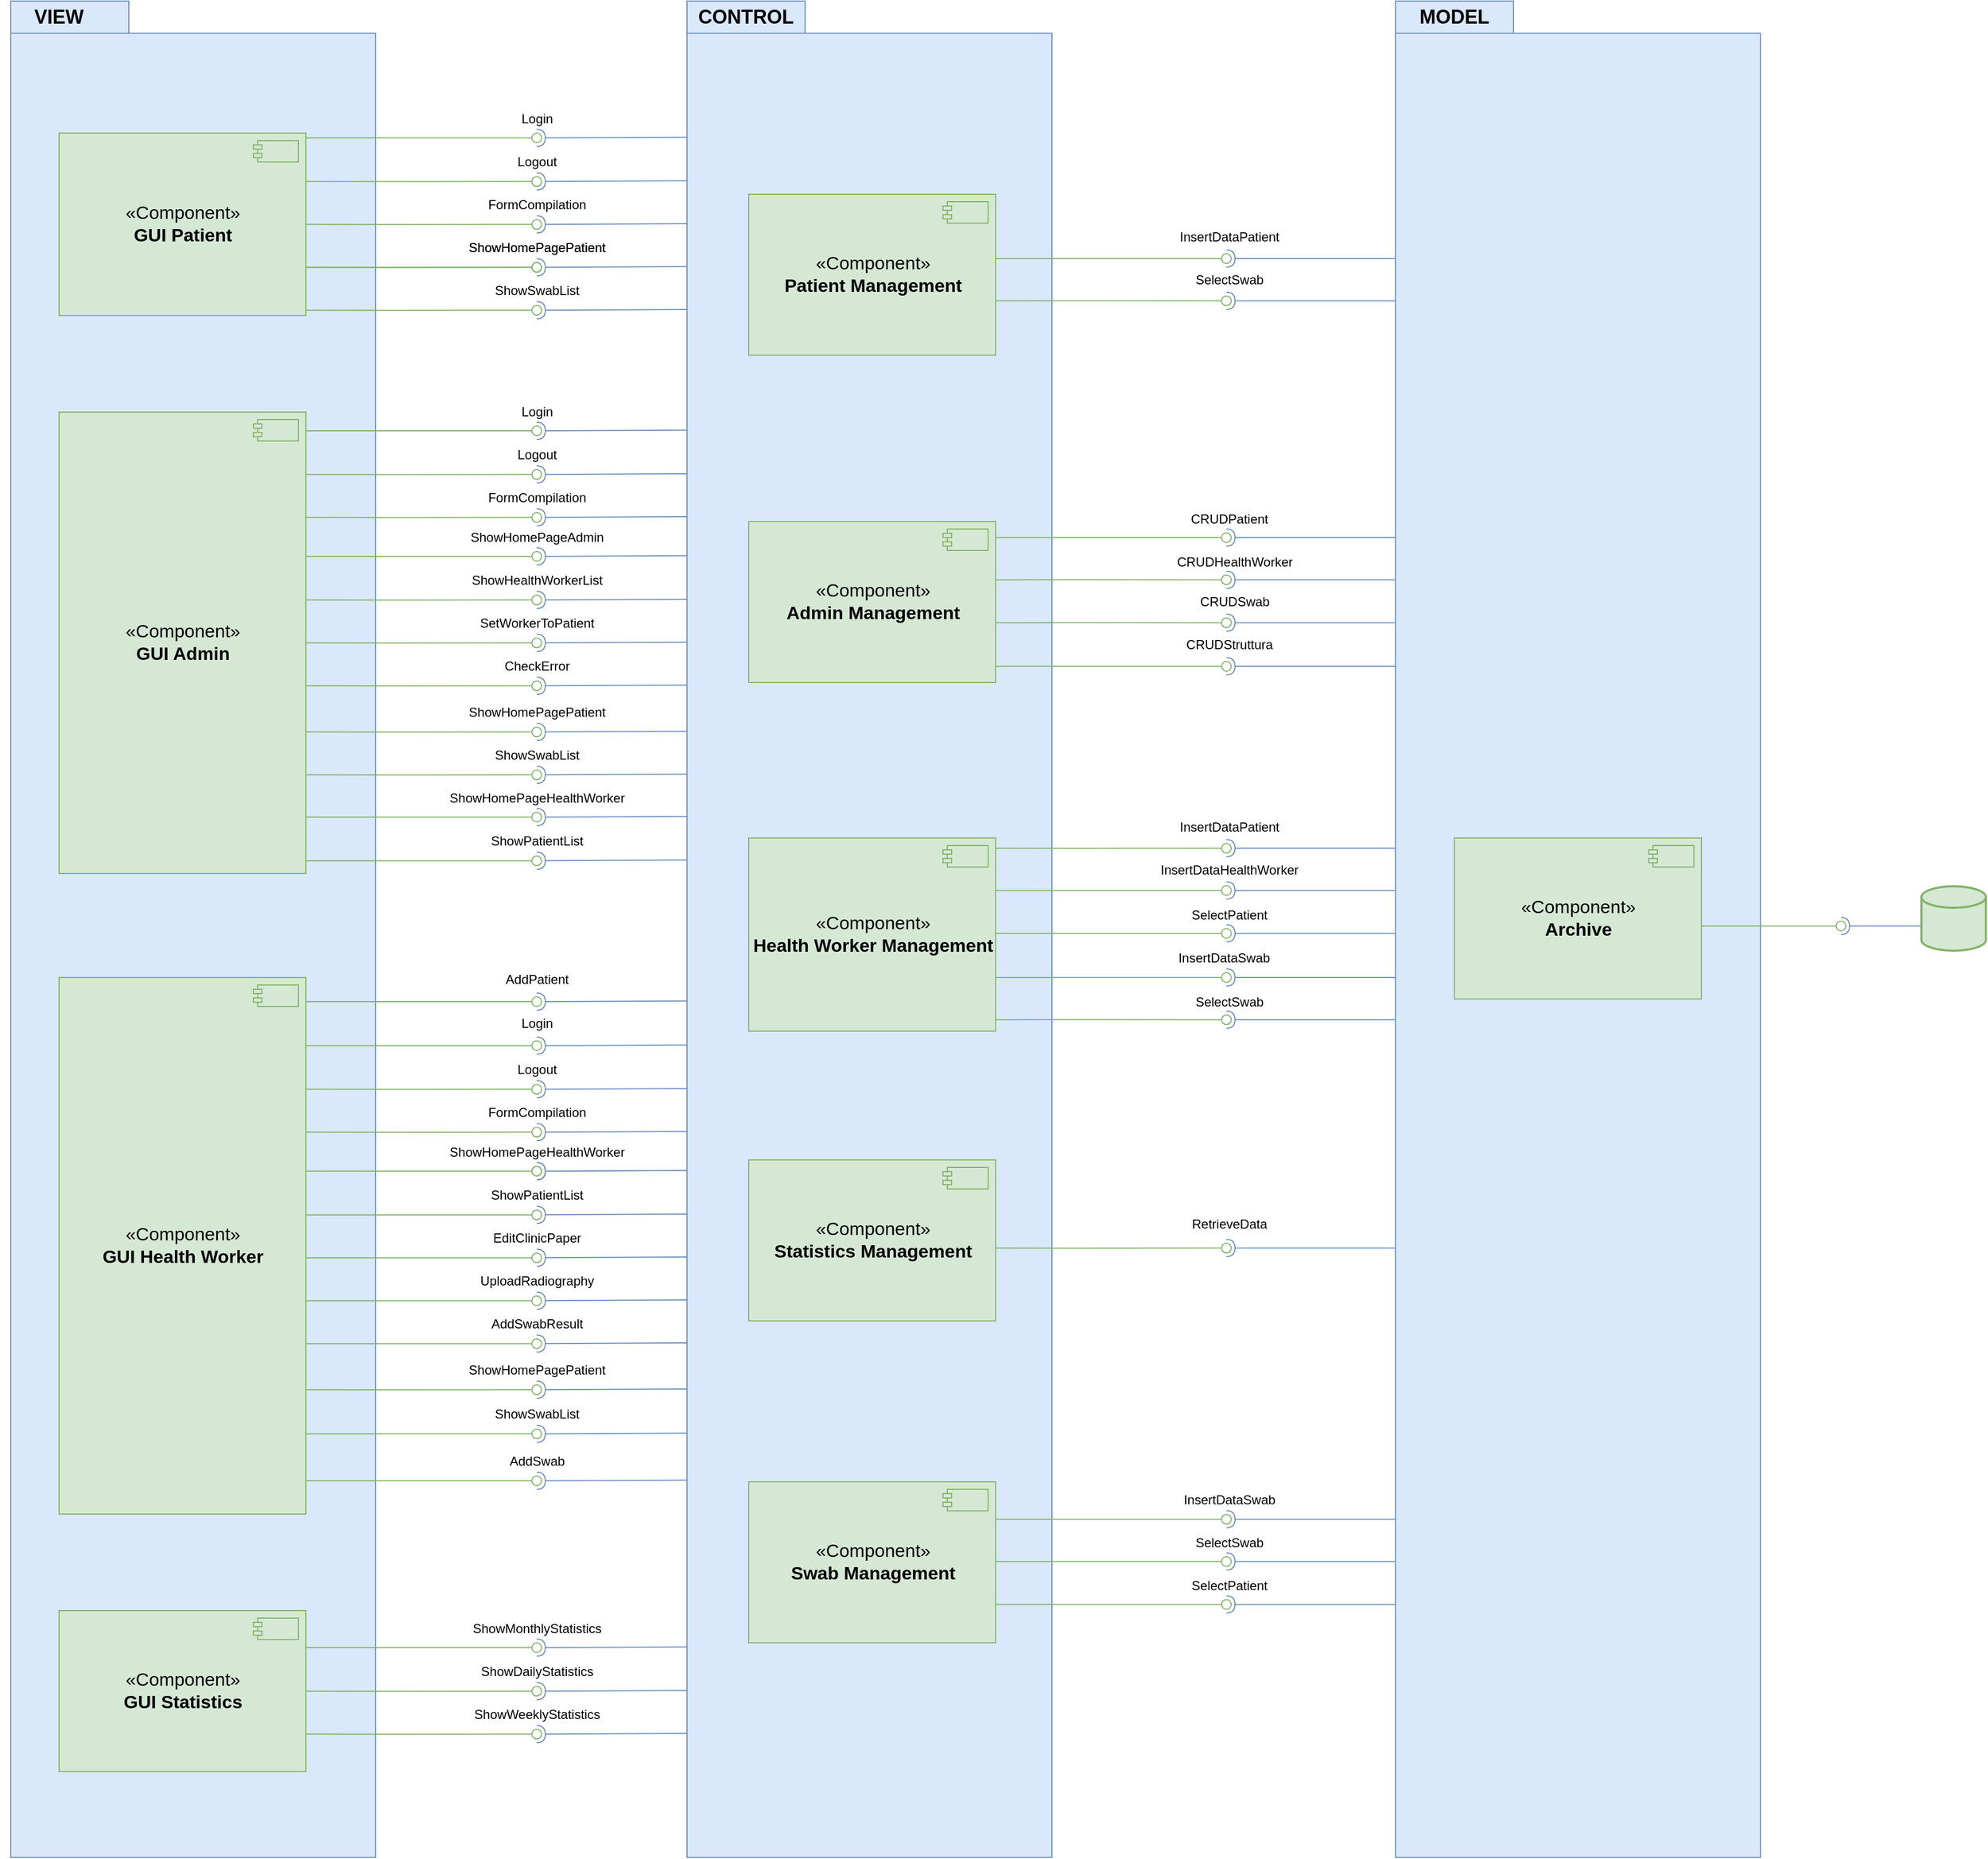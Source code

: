 <mxfile version="13.10.6" type="device"><diagram id="XE9eZFfbVWExBeblAIKu" name="Page-1"><mxGraphModel dx="1102" dy="614" grid="1" gridSize="10" guides="1" tooltips="1" connect="1" arrows="1" fold="1" page="1" pageScale="1" pageWidth="1920" pageHeight="1200" math="0" shadow="0"><root><mxCell id="0"/><mxCell id="1" parent="0"/><mxCell id="obBaR4MkEqQgqmakwiYl-1" value="" style="shape=folder;fontStyle=1;spacingTop=10;tabWidth=110;tabHeight=30;tabPosition=left;html=1;fillColor=#dae8fc;strokeColor=#6c8ebf;" parent="1" vertex="1"><mxGeometry x="40" y="240" width="340" height="1730" as="geometry"/></mxCell><mxCell id="obBaR4MkEqQgqmakwiYl-4" value="" style="shape=folder;fontStyle=1;spacingTop=10;tabWidth=110;tabHeight=30;tabPosition=left;html=1;fillColor=#dae8fc;strokeColor=#6c8ebf;" parent="1" vertex="1"><mxGeometry x="670" y="240" width="340" height="1730" as="geometry"/></mxCell><mxCell id="obBaR4MkEqQgqmakwiYl-5" value="" style="shape=folder;fontStyle=1;spacingTop=10;tabWidth=110;tabHeight=30;tabPosition=left;html=1;fillColor=#dae8fc;strokeColor=#6c8ebf;" parent="1" vertex="1"><mxGeometry x="1330" y="240" width="340" height="1730" as="geometry"/></mxCell><mxCell id="obBaR4MkEqQgqmakwiYl-6" value="&lt;font style=&quot;font-size: 18px&quot;&gt;&lt;b&gt;VIEW&lt;/b&gt;&lt;/font&gt;" style="text;html=1;strokeColor=none;fillColor=none;align=center;verticalAlign=middle;whiteSpace=wrap;rounded=0;" parent="1" vertex="1"><mxGeometry x="30" y="240" width="110" height="30" as="geometry"/></mxCell><mxCell id="obBaR4MkEqQgqmakwiYl-7" value="&lt;font style=&quot;font-size: 18px&quot;&gt;&lt;b&gt;CONTROL&lt;/b&gt;&lt;/font&gt;" style="text;html=1;strokeColor=none;fillColor=none;align=center;verticalAlign=middle;whiteSpace=wrap;rounded=0;" parent="1" vertex="1"><mxGeometry x="670" y="240" width="110" height="30" as="geometry"/></mxCell><mxCell id="obBaR4MkEqQgqmakwiYl-8" value="&lt;font style=&quot;font-size: 18px&quot;&gt;&lt;b&gt;MODEL&lt;/b&gt;&lt;/font&gt;" style="text;html=1;strokeColor=none;fillColor=none;align=center;verticalAlign=middle;whiteSpace=wrap;rounded=0;" parent="1" vertex="1"><mxGeometry x="1330" y="240" width="110" height="30" as="geometry"/></mxCell><mxCell id="obBaR4MkEqQgqmakwiYl-9" value="" style="strokeWidth=2;html=1;shape=mxgraph.flowchart.database;whiteSpace=wrap;fillColor=#d5e8d4;strokeColor=#82b366;" parent="1" vertex="1"><mxGeometry x="1820" y="1065" width="60" height="60" as="geometry"/></mxCell><mxCell id="obBaR4MkEqQgqmakwiYl-43" style="edgeStyle=orthogonalEdgeStyle;rounded=0;orthogonalLoop=1;jettySize=auto;html=1;exitX=1;exitY=0;exitDx=0;exitDy=0;endArrow=oval;endFill=0;strokeWidth=1;endSize=9;fillColor=#d5e8d4;strokeColor=#82b366;" parent="1" edge="1"><mxGeometry relative="1" as="geometry"><mxPoint x="530" y="367.5" as="targetPoint"/><mxPoint x="315" y="367.5" as="sourcePoint"/><Array as="points"><mxPoint x="380" y="367.5"/><mxPoint x="380" y="367.5"/></Array></mxGeometry></mxCell><mxCell id="obBaR4MkEqQgqmakwiYl-10" value="&lt;font style=&quot;font-size: 17px&quot;&gt;«Component»&lt;br&gt;&lt;b&gt;GUI Patient&lt;/b&gt;&lt;/font&gt;" style="html=1;dropTarget=0;fillColor=#d5e8d4;strokeColor=#82b366;" parent="1" vertex="1"><mxGeometry x="85" y="363" width="230" height="170" as="geometry"/></mxCell><mxCell id="obBaR4MkEqQgqmakwiYl-11" value="" style="shape=module;jettyWidth=8;jettyHeight=4;fillColor=#d5e8d4;strokeColor=#82b366;" parent="obBaR4MkEqQgqmakwiYl-10" vertex="1"><mxGeometry x="1" width="42" height="20" relative="1" as="geometry"><mxPoint x="-49" y="7" as="offset"/></mxGeometry></mxCell><mxCell id="obBaR4MkEqQgqmakwiYl-12" style="edgeStyle=orthogonalEdgeStyle;rounded=0;orthogonalLoop=1;jettySize=auto;html=1;exitX=0.5;exitY=1;exitDx=0;exitDy=0;" parent="obBaR4MkEqQgqmakwiYl-10" edge="1"><mxGeometry relative="1" as="geometry"><mxPoint x="202" y="31.5" as="sourcePoint"/><mxPoint x="202" y="31.5" as="targetPoint"/></mxGeometry></mxCell><mxCell id="obBaR4MkEqQgqmakwiYl-96" style="edgeStyle=orthogonalEdgeStyle;rounded=0;orthogonalLoop=1;jettySize=auto;html=1;exitX=0.5;exitY=1;exitDx=0;exitDy=0;" parent="obBaR4MkEqQgqmakwiYl-10" edge="1"><mxGeometry relative="1" as="geometry"><mxPoint x="287" y="887.5" as="sourcePoint"/><mxPoint x="287" y="887.5" as="targetPoint"/></mxGeometry></mxCell><mxCell id="obBaR4MkEqQgqmakwiYl-13" value="&lt;font style=&quot;font-size: 17px&quot;&gt;«Component»&lt;br&gt;&lt;b&gt;GUI Admin&lt;/b&gt;&lt;/font&gt;" style="html=1;dropTarget=0;fillColor=#d5e8d4;strokeColor=#82b366;" parent="1" vertex="1"><mxGeometry x="85" y="623" width="230" height="430" as="geometry"/></mxCell><mxCell id="obBaR4MkEqQgqmakwiYl-14" value="" style="shape=module;jettyWidth=8;jettyHeight=4;fillColor=#d5e8d4;strokeColor=#82b366;" parent="obBaR4MkEqQgqmakwiYl-13" vertex="1"><mxGeometry x="1" width="42" height="20" relative="1" as="geometry"><mxPoint x="-49" y="7" as="offset"/></mxGeometry></mxCell><mxCell id="obBaR4MkEqQgqmakwiYl-15" style="edgeStyle=orthogonalEdgeStyle;rounded=0;orthogonalLoop=1;jettySize=auto;html=1;exitX=0.5;exitY=1;exitDx=0;exitDy=0;" parent="obBaR4MkEqQgqmakwiYl-13" source="obBaR4MkEqQgqmakwiYl-14" target="obBaR4MkEqQgqmakwiYl-14" edge="1"><mxGeometry relative="1" as="geometry"/></mxCell><mxCell id="obBaR4MkEqQgqmakwiYl-16" value="&lt;font style=&quot;font-size: 17px&quot;&gt;«Component»&lt;br&gt;&lt;b&gt;GUI Health Worker&lt;/b&gt;&lt;/font&gt;" style="html=1;dropTarget=0;fillColor=#d5e8d4;strokeColor=#82b366;" parent="1" vertex="1"><mxGeometry x="85" y="1150" width="230" height="500" as="geometry"/></mxCell><mxCell id="obBaR4MkEqQgqmakwiYl-17" value="" style="shape=module;jettyWidth=8;jettyHeight=4;fillColor=#d5e8d4;strokeColor=#82b366;" parent="obBaR4MkEqQgqmakwiYl-16" vertex="1"><mxGeometry x="1" width="42" height="20" relative="1" as="geometry"><mxPoint x="-49" y="7" as="offset"/></mxGeometry></mxCell><mxCell id="obBaR4MkEqQgqmakwiYl-18" style="edgeStyle=orthogonalEdgeStyle;rounded=0;orthogonalLoop=1;jettySize=auto;html=1;exitX=0.5;exitY=1;exitDx=0;exitDy=0;" parent="obBaR4MkEqQgqmakwiYl-16" source="obBaR4MkEqQgqmakwiYl-17" target="obBaR4MkEqQgqmakwiYl-17" edge="1"><mxGeometry relative="1" as="geometry"/></mxCell><mxCell id="obBaR4MkEqQgqmakwiYl-19" value="&lt;font style=&quot;font-size: 17px&quot;&gt;«Component»&lt;br&gt;&lt;b&gt;GUI Statistics&lt;/b&gt;&lt;/font&gt;" style="html=1;dropTarget=0;fillColor=#d5e8d4;strokeColor=#82b366;" parent="1" vertex="1"><mxGeometry x="85" y="1740" width="230" height="150" as="geometry"/></mxCell><mxCell id="obBaR4MkEqQgqmakwiYl-20" value="" style="shape=module;jettyWidth=8;jettyHeight=4;fillColor=#d5e8d4;strokeColor=#82b366;" parent="obBaR4MkEqQgqmakwiYl-19" vertex="1"><mxGeometry x="1" width="42" height="20" relative="1" as="geometry"><mxPoint x="-49" y="7" as="offset"/></mxGeometry></mxCell><mxCell id="obBaR4MkEqQgqmakwiYl-21" style="edgeStyle=orthogonalEdgeStyle;rounded=0;orthogonalLoop=1;jettySize=auto;html=1;exitX=0.5;exitY=1;exitDx=0;exitDy=0;" parent="obBaR4MkEqQgqmakwiYl-19" source="obBaR4MkEqQgqmakwiYl-20" target="obBaR4MkEqQgqmakwiYl-20" edge="1"><mxGeometry relative="1" as="geometry"/></mxCell><mxCell id="obBaR4MkEqQgqmakwiYl-22" value="&lt;font style=&quot;font-size: 17px&quot;&gt;«Component»&lt;br&gt;&lt;b&gt;Patient Management&lt;/b&gt;&lt;/font&gt;" style="html=1;dropTarget=0;fillColor=#d5e8d4;strokeColor=#82b366;" parent="1" vertex="1"><mxGeometry x="727.5" y="420" width="230" height="150" as="geometry"/></mxCell><mxCell id="obBaR4MkEqQgqmakwiYl-23" value="" style="shape=module;jettyWidth=8;jettyHeight=4;fillColor=#d5e8d4;strokeColor=#82b366;" parent="obBaR4MkEqQgqmakwiYl-22" vertex="1"><mxGeometry x="1" width="42" height="20" relative="1" as="geometry"><mxPoint x="-49" y="7" as="offset"/></mxGeometry></mxCell><mxCell id="obBaR4MkEqQgqmakwiYl-24" style="edgeStyle=orthogonalEdgeStyle;rounded=0;orthogonalLoop=1;jettySize=auto;html=1;exitX=0.5;exitY=1;exitDx=0;exitDy=0;" parent="obBaR4MkEqQgqmakwiYl-22" source="obBaR4MkEqQgqmakwiYl-23" target="obBaR4MkEqQgqmakwiYl-23" edge="1"><mxGeometry relative="1" as="geometry"/></mxCell><mxCell id="obBaR4MkEqQgqmakwiYl-170" style="edgeStyle=orthogonalEdgeStyle;rounded=0;orthogonalLoop=1;jettySize=auto;html=1;exitX=0.5;exitY=1;exitDx=0;exitDy=0;" parent="obBaR4MkEqQgqmakwiYl-22" edge="1"><mxGeometry relative="1" as="geometry"><mxPoint x="929.5" y="1021.63" as="sourcePoint"/><mxPoint x="929.5" y="1021.63" as="targetPoint"/></mxGeometry></mxCell><mxCell id="obBaR4MkEqQgqmakwiYl-25" value="&lt;font style=&quot;font-size: 17px&quot;&gt;«Component»&lt;br&gt;&lt;b&gt;Admin Management&lt;/b&gt;&lt;/font&gt;" style="html=1;dropTarget=0;fillColor=#d5e8d4;strokeColor=#82b366;" parent="1" vertex="1"><mxGeometry x="727.5" y="725" width="230" height="150" as="geometry"/></mxCell><mxCell id="obBaR4MkEqQgqmakwiYl-26" value="" style="shape=module;jettyWidth=8;jettyHeight=4;fillColor=#d5e8d4;strokeColor=#82b366;" parent="obBaR4MkEqQgqmakwiYl-25" vertex="1"><mxGeometry x="1" width="42" height="20" relative="1" as="geometry"><mxPoint x="-49" y="7" as="offset"/></mxGeometry></mxCell><mxCell id="obBaR4MkEqQgqmakwiYl-27" style="edgeStyle=orthogonalEdgeStyle;rounded=0;orthogonalLoop=1;jettySize=auto;html=1;exitX=0.5;exitY=1;exitDx=0;exitDy=0;" parent="obBaR4MkEqQgqmakwiYl-25" source="obBaR4MkEqQgqmakwiYl-26" target="obBaR4MkEqQgqmakwiYl-26" edge="1"><mxGeometry relative="1" as="geometry"/></mxCell><mxCell id="obBaR4MkEqQgqmakwiYl-28" value="&lt;font style=&quot;font-size: 17px&quot;&gt;«Component»&lt;br&gt;&lt;b&gt;Health Worker Management&lt;/b&gt;&lt;/font&gt;" style="html=1;dropTarget=0;fillColor=#d5e8d4;strokeColor=#82b366;" parent="1" vertex="1"><mxGeometry x="727.5" y="1020" width="230" height="180" as="geometry"/></mxCell><mxCell id="obBaR4MkEqQgqmakwiYl-29" value="" style="shape=module;jettyWidth=8;jettyHeight=4;fillColor=#d5e8d4;strokeColor=#82b366;" parent="obBaR4MkEqQgqmakwiYl-28" vertex="1"><mxGeometry x="1" width="42" height="20" relative="1" as="geometry"><mxPoint x="-49" y="7" as="offset"/></mxGeometry></mxCell><mxCell id="obBaR4MkEqQgqmakwiYl-30" style="edgeStyle=orthogonalEdgeStyle;rounded=0;orthogonalLoop=1;jettySize=auto;html=1;exitX=0.5;exitY=1;exitDx=0;exitDy=0;" parent="obBaR4MkEqQgqmakwiYl-28" source="obBaR4MkEqQgqmakwiYl-29" target="obBaR4MkEqQgqmakwiYl-29" edge="1"><mxGeometry relative="1" as="geometry"/></mxCell><mxCell id="obBaR4MkEqQgqmakwiYl-31" value="&lt;font style=&quot;font-size: 17px&quot;&gt;«Component»&lt;br&gt;&lt;b&gt;Statistics Management&lt;/b&gt;&lt;/font&gt;" style="html=1;dropTarget=0;fillColor=#d5e8d4;strokeColor=#82b366;" parent="1" vertex="1"><mxGeometry x="727.5" y="1320" width="230" height="150" as="geometry"/></mxCell><mxCell id="obBaR4MkEqQgqmakwiYl-32" value="" style="shape=module;jettyWidth=8;jettyHeight=4;fillColor=#d5e8d4;strokeColor=#82b366;" parent="obBaR4MkEqQgqmakwiYl-31" vertex="1"><mxGeometry x="1" width="42" height="20" relative="1" as="geometry"><mxPoint x="-49" y="7" as="offset"/></mxGeometry></mxCell><mxCell id="obBaR4MkEqQgqmakwiYl-33" style="edgeStyle=orthogonalEdgeStyle;rounded=0;orthogonalLoop=1;jettySize=auto;html=1;exitX=0.5;exitY=1;exitDx=0;exitDy=0;" parent="obBaR4MkEqQgqmakwiYl-31" source="obBaR4MkEqQgqmakwiYl-32" target="obBaR4MkEqQgqmakwiYl-32" edge="1"><mxGeometry relative="1" as="geometry"/></mxCell><mxCell id="obBaR4MkEqQgqmakwiYl-34" value="&lt;font style=&quot;font-size: 17px&quot;&gt;«Component»&lt;br&gt;&lt;b&gt;Swab Management&lt;/b&gt;&lt;/font&gt;" style="html=1;dropTarget=0;fillColor=#d5e8d4;strokeColor=#82b366;" parent="1" vertex="1"><mxGeometry x="727.5" y="1620" width="230" height="150" as="geometry"/></mxCell><mxCell id="obBaR4MkEqQgqmakwiYl-35" value="" style="shape=module;jettyWidth=8;jettyHeight=4;fillColor=#d5e8d4;strokeColor=#82b366;" parent="obBaR4MkEqQgqmakwiYl-34" vertex="1"><mxGeometry x="1" width="42" height="20" relative="1" as="geometry"><mxPoint x="-49" y="7" as="offset"/></mxGeometry></mxCell><mxCell id="obBaR4MkEqQgqmakwiYl-36" style="edgeStyle=orthogonalEdgeStyle;rounded=0;orthogonalLoop=1;jettySize=auto;html=1;exitX=0.5;exitY=1;exitDx=0;exitDy=0;" parent="obBaR4MkEqQgqmakwiYl-34" source="obBaR4MkEqQgqmakwiYl-35" target="obBaR4MkEqQgqmakwiYl-35" edge="1"><mxGeometry relative="1" as="geometry"/></mxCell><mxCell id="obBaR4MkEqQgqmakwiYl-37" value="&lt;font style=&quot;font-size: 17px&quot;&gt;«Component»&lt;br&gt;&lt;b&gt;Archive&lt;/b&gt;&lt;br&gt;&lt;/font&gt;" style="html=1;dropTarget=0;fillColor=#d5e8d4;strokeColor=#82b366;" parent="1" vertex="1"><mxGeometry x="1385" y="1020" width="230" height="150" as="geometry"/></mxCell><mxCell id="obBaR4MkEqQgqmakwiYl-38" value="" style="shape=module;jettyWidth=8;jettyHeight=4;fillColor=#d5e8d4;strokeColor=#82b366;" parent="obBaR4MkEqQgqmakwiYl-37" vertex="1"><mxGeometry x="1" width="42" height="20" relative="1" as="geometry"><mxPoint x="-49" y="7" as="offset"/></mxGeometry></mxCell><mxCell id="obBaR4MkEqQgqmakwiYl-39" style="edgeStyle=orthogonalEdgeStyle;rounded=0;orthogonalLoop=1;jettySize=auto;html=1;exitX=0.5;exitY=1;exitDx=0;exitDy=0;" parent="obBaR4MkEqQgqmakwiYl-37" source="obBaR4MkEqQgqmakwiYl-38" target="obBaR4MkEqQgqmakwiYl-38" edge="1"><mxGeometry relative="1" as="geometry"/></mxCell><mxCell id="obBaR4MkEqQgqmakwiYl-44" value="" style="endArrow=halfCircle;html=1;endFill=0;strokeWidth=1;exitX=0;exitY=0.121;exitDx=0;exitDy=0;exitPerimeter=0;fillColor=#dae8fc;strokeColor=#6c8ebf;" parent="1" edge="1"><mxGeometry width="50" height="50" relative="1" as="geometry"><mxPoint x="670" y="366.83" as="sourcePoint"/><mxPoint x="530" y="367.5" as="targetPoint"/></mxGeometry></mxCell><mxCell id="obBaR4MkEqQgqmakwiYl-45" style="edgeStyle=orthogonalEdgeStyle;rounded=0;orthogonalLoop=1;jettySize=auto;html=1;exitX=1;exitY=0;exitDx=0;exitDy=0;endArrow=oval;endFill=0;strokeWidth=1;endSize=9;fillColor=#d5e8d4;strokeColor=#82b366;" parent="1" edge="1"><mxGeometry relative="1" as="geometry"><mxPoint x="530" y="408.17" as="targetPoint"/><mxPoint x="315" y="408.17" as="sourcePoint"/><Array as="points"><mxPoint x="380" y="408.17"/><mxPoint x="380" y="408.17"/></Array></mxGeometry></mxCell><mxCell id="obBaR4MkEqQgqmakwiYl-46" value="" style="endArrow=halfCircle;html=1;endFill=0;strokeWidth=1;exitX=0;exitY=0.121;exitDx=0;exitDy=0;exitPerimeter=0;fillColor=#dae8fc;strokeColor=#6c8ebf;" parent="1" edge="1"><mxGeometry width="50" height="50" relative="1" as="geometry"><mxPoint x="670" y="407.5" as="sourcePoint"/><mxPoint x="530" y="408.17" as="targetPoint"/></mxGeometry></mxCell><mxCell id="obBaR4MkEqQgqmakwiYl-47" style="edgeStyle=orthogonalEdgeStyle;rounded=0;orthogonalLoop=1;jettySize=auto;html=1;exitX=1;exitY=0;exitDx=0;exitDy=0;endArrow=oval;endFill=0;strokeWidth=1;endSize=9;fillColor=#d5e8d4;strokeColor=#82b366;" parent="1" edge="1"><mxGeometry relative="1" as="geometry"><mxPoint x="530" y="448.17" as="targetPoint"/><mxPoint x="315" y="448.17" as="sourcePoint"/><Array as="points"><mxPoint x="380" y="448.17"/><mxPoint x="380" y="448.17"/></Array></mxGeometry></mxCell><mxCell id="obBaR4MkEqQgqmakwiYl-48" value="" style="endArrow=halfCircle;html=1;endFill=0;strokeWidth=1;exitX=0;exitY=0.121;exitDx=0;exitDy=0;exitPerimeter=0;fillColor=#dae8fc;strokeColor=#6c8ebf;" parent="1" edge="1"><mxGeometry width="50" height="50" relative="1" as="geometry"><mxPoint x="670" y="447.5" as="sourcePoint"/><mxPoint x="530" y="448.17" as="targetPoint"/></mxGeometry></mxCell><mxCell id="obBaR4MkEqQgqmakwiYl-49" style="edgeStyle=orthogonalEdgeStyle;rounded=0;orthogonalLoop=1;jettySize=auto;html=1;exitX=1;exitY=0;exitDx=0;exitDy=0;endArrow=oval;endFill=0;strokeWidth=1;endSize=9;fillColor=#d5e8d4;strokeColor=#82b366;" parent="1" edge="1"><mxGeometry relative="1" as="geometry"><mxPoint x="530" y="488.17" as="targetPoint"/><mxPoint x="315" y="488.17" as="sourcePoint"/><Array as="points"><mxPoint x="380" y="488.17"/><mxPoint x="380" y="488.17"/></Array></mxGeometry></mxCell><mxCell id="obBaR4MkEqQgqmakwiYl-50" value="" style="endArrow=halfCircle;html=1;endFill=0;strokeWidth=1;exitX=0;exitY=0.121;exitDx=0;exitDy=0;exitPerimeter=0;fillColor=#dae8fc;strokeColor=#6c8ebf;" parent="1" edge="1"><mxGeometry width="50" height="50" relative="1" as="geometry"><mxPoint x="670" y="487.5" as="sourcePoint"/><mxPoint x="530" y="488.17" as="targetPoint"/></mxGeometry></mxCell><mxCell id="obBaR4MkEqQgqmakwiYl-51" style="edgeStyle=orthogonalEdgeStyle;rounded=0;orthogonalLoop=1;jettySize=auto;html=1;exitX=1;exitY=0;exitDx=0;exitDy=0;endArrow=oval;endFill=0;strokeWidth=1;endSize=9;fillColor=#d5e8d4;strokeColor=#82b366;" parent="1" edge="1"><mxGeometry relative="1" as="geometry"><mxPoint x="530" y="528.17" as="targetPoint"/><mxPoint x="315" y="528.17" as="sourcePoint"/><Array as="points"><mxPoint x="380" y="528.17"/><mxPoint x="380" y="528.17"/></Array></mxGeometry></mxCell><mxCell id="obBaR4MkEqQgqmakwiYl-52" value="" style="endArrow=halfCircle;html=1;endFill=0;strokeWidth=1;exitX=0;exitY=0.121;exitDx=0;exitDy=0;exitPerimeter=0;fillColor=#dae8fc;strokeColor=#6c8ebf;" parent="1" edge="1"><mxGeometry width="50" height="50" relative="1" as="geometry"><mxPoint x="670" y="527.5" as="sourcePoint"/><mxPoint x="530" y="528.17" as="targetPoint"/></mxGeometry></mxCell><mxCell id="obBaR4MkEqQgqmakwiYl-53" style="edgeStyle=orthogonalEdgeStyle;rounded=0;orthogonalLoop=1;jettySize=auto;html=1;exitX=1;exitY=0;exitDx=0;exitDy=0;endArrow=oval;endFill=0;strokeWidth=1;endSize=9;fillColor=#d5e8d4;strokeColor=#82b366;" parent="1" edge="1"><mxGeometry relative="1" as="geometry"><mxPoint x="530" y="1330.52" as="targetPoint"/><mxPoint x="315" y="1330.52" as="sourcePoint"/><Array as="points"><mxPoint x="380" y="1330.52"/><mxPoint x="380" y="1330.52"/></Array></mxGeometry></mxCell><mxCell id="obBaR4MkEqQgqmakwiYl-54" value="" style="endArrow=halfCircle;html=1;endFill=0;strokeWidth=1;exitX=0;exitY=0.121;exitDx=0;exitDy=0;exitPerimeter=0;fillColor=#dae8fc;strokeColor=#6c8ebf;" parent="1" edge="1"><mxGeometry width="50" height="50" relative="1" as="geometry"><mxPoint x="670" y="1329.85" as="sourcePoint"/><mxPoint x="530" y="1330.52" as="targetPoint"/></mxGeometry></mxCell><mxCell id="obBaR4MkEqQgqmakwiYl-55" style="edgeStyle=orthogonalEdgeStyle;rounded=0;orthogonalLoop=1;jettySize=auto;html=1;exitX=1;exitY=0;exitDx=0;exitDy=0;endArrow=oval;endFill=0;strokeWidth=1;endSize=9;fillColor=#d5e8d4;strokeColor=#82b366;" parent="1" edge="1"><mxGeometry relative="1" as="geometry"><mxPoint x="530" y="1371.19" as="targetPoint"/><mxPoint x="315" y="1371.19" as="sourcePoint"/><Array as="points"><mxPoint x="380" y="1371.19"/><mxPoint x="380" y="1371.19"/></Array></mxGeometry></mxCell><mxCell id="obBaR4MkEqQgqmakwiYl-56" value="" style="endArrow=halfCircle;html=1;endFill=0;strokeWidth=1;exitX=0;exitY=0.121;exitDx=0;exitDy=0;exitPerimeter=0;fillColor=#dae8fc;strokeColor=#6c8ebf;" parent="1" edge="1"><mxGeometry width="50" height="50" relative="1" as="geometry"><mxPoint x="670" y="1370.52" as="sourcePoint"/><mxPoint x="530" y="1371.19" as="targetPoint"/></mxGeometry></mxCell><mxCell id="obBaR4MkEqQgqmakwiYl-57" style="edgeStyle=orthogonalEdgeStyle;rounded=0;orthogonalLoop=1;jettySize=auto;html=1;exitX=1;exitY=0;exitDx=0;exitDy=0;endArrow=oval;endFill=0;strokeWidth=1;endSize=9;fillColor=#d5e8d4;strokeColor=#82b366;" parent="1" edge="1"><mxGeometry relative="1" as="geometry"><mxPoint x="530" y="1411.19" as="targetPoint"/><mxPoint x="315" y="1411.19" as="sourcePoint"/><Array as="points"><mxPoint x="380" y="1411.19"/><mxPoint x="380" y="1411.19"/></Array></mxGeometry></mxCell><mxCell id="obBaR4MkEqQgqmakwiYl-58" value="" style="endArrow=halfCircle;html=1;endFill=0;strokeWidth=1;exitX=0;exitY=0.121;exitDx=0;exitDy=0;exitPerimeter=0;fillColor=#dae8fc;strokeColor=#6c8ebf;" parent="1" edge="1"><mxGeometry width="50" height="50" relative="1" as="geometry"><mxPoint x="670" y="1410.52" as="sourcePoint"/><mxPoint x="530" y="1411.19" as="targetPoint"/></mxGeometry></mxCell><mxCell id="obBaR4MkEqQgqmakwiYl-59" style="edgeStyle=orthogonalEdgeStyle;rounded=0;orthogonalLoop=1;jettySize=auto;html=1;exitX=1;exitY=0;exitDx=0;exitDy=0;endArrow=oval;endFill=0;strokeWidth=1;endSize=9;fillColor=#d5e8d4;strokeColor=#82b366;" parent="1" edge="1"><mxGeometry relative="1" as="geometry"><mxPoint x="530" y="1451.19" as="targetPoint"/><mxPoint x="315" y="1451.19" as="sourcePoint"/><Array as="points"><mxPoint x="380" y="1451.19"/><mxPoint x="380" y="1451.19"/></Array></mxGeometry></mxCell><mxCell id="obBaR4MkEqQgqmakwiYl-60" value="" style="endArrow=halfCircle;html=1;endFill=0;strokeWidth=1;exitX=0;exitY=0.121;exitDx=0;exitDy=0;exitPerimeter=0;fillColor=#dae8fc;strokeColor=#6c8ebf;" parent="1" edge="1"><mxGeometry width="50" height="50" relative="1" as="geometry"><mxPoint x="670" y="1450.52" as="sourcePoint"/><mxPoint x="530" y="1451.19" as="targetPoint"/></mxGeometry></mxCell><mxCell id="obBaR4MkEqQgqmakwiYl-61" style="edgeStyle=orthogonalEdgeStyle;rounded=0;orthogonalLoop=1;jettySize=auto;html=1;exitX=1;exitY=0;exitDx=0;exitDy=0;endArrow=oval;endFill=0;strokeWidth=1;endSize=9;fillColor=#d5e8d4;strokeColor=#82b366;" parent="1" edge="1"><mxGeometry relative="1" as="geometry"><mxPoint x="530" y="1491.19" as="targetPoint"/><mxPoint x="315" y="1491.19" as="sourcePoint"/><Array as="points"><mxPoint x="380" y="1491.19"/><mxPoint x="380" y="1491.19"/></Array></mxGeometry></mxCell><mxCell id="obBaR4MkEqQgqmakwiYl-62" value="" style="endArrow=halfCircle;html=1;endFill=0;strokeWidth=1;exitX=0;exitY=0.121;exitDx=0;exitDy=0;exitPerimeter=0;fillColor=#dae8fc;strokeColor=#6c8ebf;" parent="1" edge="1"><mxGeometry width="50" height="50" relative="1" as="geometry"><mxPoint x="670" y="1490.52" as="sourcePoint"/><mxPoint x="530" y="1491.19" as="targetPoint"/></mxGeometry></mxCell><mxCell id="obBaR4MkEqQgqmakwiYl-63" style="edgeStyle=orthogonalEdgeStyle;rounded=0;orthogonalLoop=1;jettySize=auto;html=1;exitX=1;exitY=0;exitDx=0;exitDy=0;endArrow=oval;endFill=0;strokeWidth=1;endSize=9;fillColor=#d5e8d4;strokeColor=#82b366;" parent="1" edge="1"><mxGeometry relative="1" as="geometry"><mxPoint x="530" y="1774.5" as="targetPoint"/><mxPoint x="315" y="1774.5" as="sourcePoint"/><Array as="points"><mxPoint x="380" y="1774.5"/><mxPoint x="380" y="1774.5"/></Array></mxGeometry></mxCell><mxCell id="obBaR4MkEqQgqmakwiYl-64" value="" style="endArrow=halfCircle;html=1;endFill=0;strokeWidth=1;exitX=0;exitY=0.121;exitDx=0;exitDy=0;exitPerimeter=0;fillColor=#dae8fc;strokeColor=#6c8ebf;" parent="1" edge="1"><mxGeometry width="50" height="50" relative="1" as="geometry"><mxPoint x="670" y="1773.83" as="sourcePoint"/><mxPoint x="530" y="1774.5" as="targetPoint"/></mxGeometry></mxCell><mxCell id="obBaR4MkEqQgqmakwiYl-65" style="edgeStyle=orthogonalEdgeStyle;rounded=0;orthogonalLoop=1;jettySize=auto;html=1;exitX=1;exitY=0;exitDx=0;exitDy=0;endArrow=oval;endFill=0;strokeWidth=1;endSize=9;fillColor=#d5e8d4;strokeColor=#82b366;" parent="1" edge="1"><mxGeometry relative="1" as="geometry"><mxPoint x="530" y="1815.17" as="targetPoint"/><mxPoint x="315" y="1815.17" as="sourcePoint"/><Array as="points"><mxPoint x="380" y="1815.17"/><mxPoint x="380" y="1815.17"/></Array></mxGeometry></mxCell><mxCell id="obBaR4MkEqQgqmakwiYl-66" value="" style="endArrow=halfCircle;html=1;endFill=0;strokeWidth=1;exitX=0;exitY=0.121;exitDx=0;exitDy=0;exitPerimeter=0;fillColor=#dae8fc;strokeColor=#6c8ebf;" parent="1" edge="1"><mxGeometry width="50" height="50" relative="1" as="geometry"><mxPoint x="670" y="1814.5" as="sourcePoint"/><mxPoint x="530" y="1815.17" as="targetPoint"/></mxGeometry></mxCell><mxCell id="obBaR4MkEqQgqmakwiYl-67" style="edgeStyle=orthogonalEdgeStyle;rounded=0;orthogonalLoop=1;jettySize=auto;html=1;exitX=1;exitY=0;exitDx=0;exitDy=0;endArrow=oval;endFill=0;strokeWidth=1;endSize=9;fillColor=#d5e8d4;strokeColor=#82b366;" parent="1" edge="1"><mxGeometry relative="1" as="geometry"><mxPoint x="530" y="1855.17" as="targetPoint"/><mxPoint x="315" y="1855.17" as="sourcePoint"/><Array as="points"><mxPoint x="380" y="1855.17"/><mxPoint x="380" y="1855.17"/></Array></mxGeometry></mxCell><mxCell id="obBaR4MkEqQgqmakwiYl-68" value="" style="endArrow=halfCircle;html=1;endFill=0;strokeWidth=1;exitX=0;exitY=0.121;exitDx=0;exitDy=0;exitPerimeter=0;fillColor=#dae8fc;strokeColor=#6c8ebf;" parent="1" edge="1"><mxGeometry width="50" height="50" relative="1" as="geometry"><mxPoint x="670" y="1854.5" as="sourcePoint"/><mxPoint x="530" y="1855.17" as="targetPoint"/></mxGeometry></mxCell><mxCell id="obBaR4MkEqQgqmakwiYl-69" style="edgeStyle=orthogonalEdgeStyle;rounded=0;orthogonalLoop=1;jettySize=auto;html=1;exitX=1;exitY=0;exitDx=0;exitDy=0;endArrow=oval;endFill=0;strokeWidth=1;endSize=9;fillColor=#d5e8d4;strokeColor=#82b366;" parent="1" edge="1"><mxGeometry relative="1" as="geometry"><mxPoint x="530" y="757.5" as="targetPoint"/><mxPoint x="315" y="757.5" as="sourcePoint"/><Array as="points"><mxPoint x="380" y="757.5"/><mxPoint x="380" y="757.5"/></Array></mxGeometry></mxCell><mxCell id="obBaR4MkEqQgqmakwiYl-70" value="" style="endArrow=halfCircle;html=1;endFill=0;strokeWidth=1;exitX=0;exitY=0.121;exitDx=0;exitDy=0;exitPerimeter=0;fillColor=#dae8fc;strokeColor=#6c8ebf;" parent="1" edge="1"><mxGeometry width="50" height="50" relative="1" as="geometry"><mxPoint x="670" y="756.83" as="sourcePoint"/><mxPoint x="530" y="757.5" as="targetPoint"/></mxGeometry></mxCell><mxCell id="obBaR4MkEqQgqmakwiYl-71" style="edgeStyle=orthogonalEdgeStyle;rounded=0;orthogonalLoop=1;jettySize=auto;html=1;exitX=1;exitY=0;exitDx=0;exitDy=0;endArrow=oval;endFill=0;strokeWidth=1;endSize=9;fillColor=#d5e8d4;strokeColor=#82b366;" parent="1" edge="1"><mxGeometry relative="1" as="geometry"><mxPoint x="530" y="798.17" as="targetPoint"/><mxPoint x="315" y="798.17" as="sourcePoint"/><Array as="points"><mxPoint x="380" y="798.17"/><mxPoint x="380" y="798.17"/></Array></mxGeometry></mxCell><mxCell id="obBaR4MkEqQgqmakwiYl-72" value="" style="endArrow=halfCircle;html=1;endFill=0;strokeWidth=1;exitX=0;exitY=0.121;exitDx=0;exitDy=0;exitPerimeter=0;fillColor=#dae8fc;strokeColor=#6c8ebf;" parent="1" edge="1"><mxGeometry width="50" height="50" relative="1" as="geometry"><mxPoint x="670" y="797.5" as="sourcePoint"/><mxPoint x="530" y="798.17" as="targetPoint"/></mxGeometry></mxCell><mxCell id="obBaR4MkEqQgqmakwiYl-73" style="edgeStyle=orthogonalEdgeStyle;rounded=0;orthogonalLoop=1;jettySize=auto;html=1;exitX=1;exitY=0;exitDx=0;exitDy=0;endArrow=oval;endFill=0;strokeWidth=1;endSize=9;fillColor=#d5e8d4;strokeColor=#82b366;" parent="1" edge="1"><mxGeometry relative="1" as="geometry"><mxPoint x="530" y="838.17" as="targetPoint"/><mxPoint x="315" y="838.17" as="sourcePoint"/><Array as="points"><mxPoint x="380" y="838.17"/><mxPoint x="380" y="838.17"/></Array></mxGeometry></mxCell><mxCell id="obBaR4MkEqQgqmakwiYl-74" value="" style="endArrow=halfCircle;html=1;endFill=0;strokeWidth=1;exitX=0;exitY=0.121;exitDx=0;exitDy=0;exitPerimeter=0;fillColor=#dae8fc;strokeColor=#6c8ebf;" parent="1" edge="1"><mxGeometry width="50" height="50" relative="1" as="geometry"><mxPoint x="670" y="837.5" as="sourcePoint"/><mxPoint x="530" y="838.17" as="targetPoint"/></mxGeometry></mxCell><mxCell id="obBaR4MkEqQgqmakwiYl-75" style="edgeStyle=orthogonalEdgeStyle;rounded=0;orthogonalLoop=1;jettySize=auto;html=1;exitX=1;exitY=0;exitDx=0;exitDy=0;endArrow=oval;endFill=0;strokeWidth=1;endSize=9;fillColor=#d5e8d4;strokeColor=#82b366;" parent="1" edge="1"><mxGeometry relative="1" as="geometry"><mxPoint x="530" y="878.17" as="targetPoint"/><mxPoint x="315" y="878.17" as="sourcePoint"/><Array as="points"><mxPoint x="380" y="878.17"/><mxPoint x="380" y="878.17"/></Array></mxGeometry></mxCell><mxCell id="obBaR4MkEqQgqmakwiYl-76" value="" style="endArrow=halfCircle;html=1;endFill=0;strokeWidth=1;exitX=0;exitY=0.121;exitDx=0;exitDy=0;exitPerimeter=0;fillColor=#dae8fc;strokeColor=#6c8ebf;" parent="1" edge="1"><mxGeometry width="50" height="50" relative="1" as="geometry"><mxPoint x="670" y="877.5" as="sourcePoint"/><mxPoint x="530" y="878.17" as="targetPoint"/></mxGeometry></mxCell><mxCell id="obBaR4MkEqQgqmakwiYl-77" value="Login" style="text;html=1;align=center;verticalAlign=middle;resizable=0;points=[];autosize=1;" parent="1" vertex="1"><mxGeometry x="510" y="340" width="40" height="20" as="geometry"/></mxCell><mxCell id="obBaR4MkEqQgqmakwiYl-78" value="Logout" style="text;html=1;align=center;verticalAlign=middle;resizable=0;points=[];autosize=1;imageHeight=24;" parent="1" vertex="1"><mxGeometry x="505" y="380" width="50" height="20" as="geometry"/></mxCell><mxCell id="obBaR4MkEqQgqmakwiYl-79" value="FormCompilation" style="text;html=1;align=center;verticalAlign=middle;resizable=0;points=[];autosize=1;" parent="1" vertex="1"><mxGeometry x="475" y="420" width="110" height="20" as="geometry"/></mxCell><mxCell id="obBaR4MkEqQgqmakwiYl-80" value="ShowHomePagePatient" style="text;html=1;align=center;verticalAlign=middle;resizable=0;points=[];autosize=1;" parent="1" vertex="1"><mxGeometry x="460" y="460" width="140" height="20" as="geometry"/></mxCell><mxCell id="obBaR4MkEqQgqmakwiYl-81" value="ShowSwabList" style="text;html=1;align=center;verticalAlign=middle;resizable=0;points=[];autosize=1;" parent="1" vertex="1"><mxGeometry x="485" y="500" width="90" height="20" as="geometry"/></mxCell><mxCell id="obBaR4MkEqQgqmakwiYl-82" value="ShowHomePageAdmin" style="text;html=1;align=center;verticalAlign=middle;resizable=0;points=[];autosize=1;" parent="1" vertex="1"><mxGeometry x="460" y="730" width="140" height="20" as="geometry"/></mxCell><mxCell id="obBaR4MkEqQgqmakwiYl-83" value="ShowHealthWorkerList" style="text;html=1;align=center;verticalAlign=middle;resizable=0;points=[];autosize=1;" parent="1" vertex="1"><mxGeometry x="460" y="770" width="140" height="20" as="geometry"/></mxCell><mxCell id="obBaR4MkEqQgqmakwiYl-84" value="SetWorkerToPatient" style="text;html=1;align=center;verticalAlign=middle;resizable=0;points=[];autosize=1;" parent="1" vertex="1"><mxGeometry x="470" y="810" width="120" height="20" as="geometry"/></mxCell><mxCell id="obBaR4MkEqQgqmakwiYl-85" value="CheckError" style="text;html=1;align=center;verticalAlign=middle;resizable=0;points=[];autosize=1;" parent="1" vertex="1"><mxGeometry x="490" y="850" width="80" height="20" as="geometry"/></mxCell><mxCell id="obBaR4MkEqQgqmakwiYl-86" value="ShowMonthlyStatistics" style="text;html=1;align=center;verticalAlign=middle;resizable=0;points=[];autosize=1;" parent="1" vertex="1"><mxGeometry x="460" y="1747" width="140" height="20" as="geometry"/></mxCell><mxCell id="obBaR4MkEqQgqmakwiYl-87" value="ShowDailyStatistics" style="text;html=1;align=center;verticalAlign=middle;resizable=0;points=[];autosize=1;" parent="1" vertex="1"><mxGeometry x="470" y="1787" width="120" height="20" as="geometry"/></mxCell><mxCell id="obBaR4MkEqQgqmakwiYl-88" value="ShowWeeklyStatistics" style="text;html=1;align=center;verticalAlign=middle;resizable=0;points=[];autosize=1;" parent="1" vertex="1"><mxGeometry x="465" y="1827" width="130" height="20" as="geometry"/></mxCell><mxCell id="obBaR4MkEqQgqmakwiYl-89" value="ShowHomePageHealthWorker" style="text;html=1;align=center;verticalAlign=middle;resizable=0;points=[];autosize=1;" parent="1" vertex="1"><mxGeometry x="440" y="1303" width="180" height="20" as="geometry"/></mxCell><mxCell id="obBaR4MkEqQgqmakwiYl-90" value="ShowPatientList" style="text;html=1;align=center;verticalAlign=middle;resizable=0;points=[];autosize=1;" parent="1" vertex="1"><mxGeometry x="480" y="1343" width="100" height="20" as="geometry"/></mxCell><mxCell id="obBaR4MkEqQgqmakwiYl-91" value="EditClinicPaper" style="text;html=1;align=center;verticalAlign=middle;resizable=0;points=[];autosize=1;" parent="1" vertex="1"><mxGeometry x="480" y="1383" width="100" height="20" as="geometry"/></mxCell><mxCell id="obBaR4MkEqQgqmakwiYl-92" value="UploadRadiography" style="text;html=1;align=center;verticalAlign=middle;resizable=0;points=[];autosize=1;" parent="1" vertex="1"><mxGeometry x="470" y="1423" width="120" height="20" as="geometry"/></mxCell><mxCell id="obBaR4MkEqQgqmakwiYl-93" value="AddSwabResult" style="text;html=1;align=center;verticalAlign=middle;resizable=0;points=[];autosize=1;" parent="1" vertex="1"><mxGeometry x="480" y="1463" width="100" height="20" as="geometry"/></mxCell><mxCell id="obBaR4MkEqQgqmakwiYl-95" style="edgeStyle=orthogonalEdgeStyle;rounded=0;orthogonalLoop=1;jettySize=auto;html=1;exitX=1;exitY=0;exitDx=0;exitDy=0;endArrow=oval;endFill=0;strokeWidth=1;endSize=9;fillColor=#d5e8d4;strokeColor=#82b366;" parent="1" edge="1"><mxGeometry relative="1" as="geometry"><mxPoint x="530" y="640.5" as="targetPoint"/><mxPoint x="315" y="640.5" as="sourcePoint"/><Array as="points"><mxPoint x="380" y="640.5"/><mxPoint x="380" y="640.5"/></Array></mxGeometry></mxCell><mxCell id="obBaR4MkEqQgqmakwiYl-97" value="" style="endArrow=halfCircle;html=1;endFill=0;strokeWidth=1;exitX=0;exitY=0.121;exitDx=0;exitDy=0;exitPerimeter=0;fillColor=#dae8fc;strokeColor=#6c8ebf;" parent="1" edge="1"><mxGeometry width="50" height="50" relative="1" as="geometry"><mxPoint x="670" y="639.83" as="sourcePoint"/><mxPoint x="530" y="640.5" as="targetPoint"/></mxGeometry></mxCell><mxCell id="obBaR4MkEqQgqmakwiYl-98" style="edgeStyle=orthogonalEdgeStyle;rounded=0;orthogonalLoop=1;jettySize=auto;html=1;exitX=1;exitY=0;exitDx=0;exitDy=0;endArrow=oval;endFill=0;strokeWidth=1;endSize=9;fillColor=#d5e8d4;strokeColor=#82b366;" parent="1" edge="1"><mxGeometry relative="1" as="geometry"><mxPoint x="530" y="681.17" as="targetPoint"/><mxPoint x="315" y="681.17" as="sourcePoint"/><Array as="points"><mxPoint x="380" y="681.17"/><mxPoint x="380" y="681.17"/></Array></mxGeometry></mxCell><mxCell id="obBaR4MkEqQgqmakwiYl-99" value="" style="endArrow=halfCircle;html=1;endFill=0;strokeWidth=1;exitX=0;exitY=0.121;exitDx=0;exitDy=0;exitPerimeter=0;fillColor=#dae8fc;strokeColor=#6c8ebf;" parent="1" edge="1"><mxGeometry width="50" height="50" relative="1" as="geometry"><mxPoint x="670" y="680.5" as="sourcePoint"/><mxPoint x="530" y="681.17" as="targetPoint"/></mxGeometry></mxCell><mxCell id="obBaR4MkEqQgqmakwiYl-100" style="edgeStyle=orthogonalEdgeStyle;rounded=0;orthogonalLoop=1;jettySize=auto;html=1;exitX=1;exitY=0;exitDx=0;exitDy=0;endArrow=oval;endFill=0;strokeWidth=1;endSize=9;fillColor=#d5e8d4;strokeColor=#82b366;" parent="1" edge="1"><mxGeometry relative="1" as="geometry"><mxPoint x="530" y="721.17" as="targetPoint"/><mxPoint x="315" y="721.17" as="sourcePoint"/><Array as="points"><mxPoint x="380" y="721.17"/><mxPoint x="380" y="721.17"/></Array></mxGeometry></mxCell><mxCell id="obBaR4MkEqQgqmakwiYl-101" value="" style="endArrow=halfCircle;html=1;endFill=0;strokeWidth=1;exitX=0;exitY=0.121;exitDx=0;exitDy=0;exitPerimeter=0;fillColor=#dae8fc;strokeColor=#6c8ebf;" parent="1" edge="1"><mxGeometry width="50" height="50" relative="1" as="geometry"><mxPoint x="670" y="720.5" as="sourcePoint"/><mxPoint x="530" y="721.17" as="targetPoint"/></mxGeometry></mxCell><mxCell id="obBaR4MkEqQgqmakwiYl-102" value="Login" style="text;html=1;align=center;verticalAlign=middle;resizable=0;points=[];autosize=1;" parent="1" vertex="1"><mxGeometry x="510" y="613" width="40" height="20" as="geometry"/></mxCell><mxCell id="obBaR4MkEqQgqmakwiYl-103" value="Logout" style="text;html=1;align=center;verticalAlign=middle;resizable=0;points=[];autosize=1;imageHeight=24;" parent="1" vertex="1"><mxGeometry x="505" y="653" width="50" height="20" as="geometry"/></mxCell><mxCell id="obBaR4MkEqQgqmakwiYl-104" value="FormCompilation" style="text;html=1;align=center;verticalAlign=middle;resizable=0;points=[];autosize=1;" parent="1" vertex="1"><mxGeometry x="475" y="693" width="110" height="20" as="geometry"/></mxCell><mxCell id="obBaR4MkEqQgqmakwiYl-105" style="edgeStyle=orthogonalEdgeStyle;rounded=0;orthogonalLoop=1;jettySize=auto;html=1;exitX=1;exitY=0;exitDx=0;exitDy=0;endArrow=oval;endFill=0;strokeWidth=1;endSize=9;fillColor=#d5e8d4;strokeColor=#82b366;" parent="1" edge="1"><mxGeometry relative="1" as="geometry"><mxPoint x="530" y="1213.5" as="targetPoint"/><mxPoint x="315" y="1213.5" as="sourcePoint"/><Array as="points"><mxPoint x="380" y="1213.5"/><mxPoint x="380" y="1213.5"/></Array></mxGeometry></mxCell><mxCell id="obBaR4MkEqQgqmakwiYl-106" value="" style="endArrow=halfCircle;html=1;endFill=0;strokeWidth=1;exitX=0;exitY=0.121;exitDx=0;exitDy=0;exitPerimeter=0;fillColor=#dae8fc;strokeColor=#6c8ebf;" parent="1" edge="1"><mxGeometry width="50" height="50" relative="1" as="geometry"><mxPoint x="670" y="1212.83" as="sourcePoint"/><mxPoint x="530" y="1213.5" as="targetPoint"/></mxGeometry></mxCell><mxCell id="obBaR4MkEqQgqmakwiYl-107" style="edgeStyle=orthogonalEdgeStyle;rounded=0;orthogonalLoop=1;jettySize=auto;html=1;exitX=1;exitY=0;exitDx=0;exitDy=0;endArrow=oval;endFill=0;strokeWidth=1;endSize=9;fillColor=#d5e8d4;strokeColor=#82b366;" parent="1" edge="1"><mxGeometry relative="1" as="geometry"><mxPoint x="530" y="1254.17" as="targetPoint"/><mxPoint x="315" y="1254.17" as="sourcePoint"/><Array as="points"><mxPoint x="380" y="1254.17"/><mxPoint x="380" y="1254.17"/></Array></mxGeometry></mxCell><mxCell id="obBaR4MkEqQgqmakwiYl-108" value="" style="endArrow=halfCircle;html=1;endFill=0;strokeWidth=1;exitX=0;exitY=0.121;exitDx=0;exitDy=0;exitPerimeter=0;fillColor=#dae8fc;strokeColor=#6c8ebf;" parent="1" edge="1"><mxGeometry width="50" height="50" relative="1" as="geometry"><mxPoint x="670" y="1253.5" as="sourcePoint"/><mxPoint x="530" y="1254.17" as="targetPoint"/></mxGeometry></mxCell><mxCell id="obBaR4MkEqQgqmakwiYl-109" style="edgeStyle=orthogonalEdgeStyle;rounded=0;orthogonalLoop=1;jettySize=auto;html=1;exitX=1;exitY=0;exitDx=0;exitDy=0;endArrow=oval;endFill=0;strokeWidth=1;endSize=9;fillColor=#d5e8d4;strokeColor=#82b366;" parent="1" edge="1"><mxGeometry relative="1" as="geometry"><mxPoint x="530" y="1294.17" as="targetPoint"/><mxPoint x="315" y="1294.17" as="sourcePoint"/><Array as="points"><mxPoint x="380" y="1294.17"/><mxPoint x="380" y="1294.17"/></Array></mxGeometry></mxCell><mxCell id="obBaR4MkEqQgqmakwiYl-110" value="" style="endArrow=halfCircle;html=1;endFill=0;strokeWidth=1;exitX=0;exitY=0.121;exitDx=0;exitDy=0;exitPerimeter=0;fillColor=#dae8fc;strokeColor=#6c8ebf;" parent="1" edge="1"><mxGeometry width="50" height="50" relative="1" as="geometry"><mxPoint x="670" y="1293.5" as="sourcePoint"/><mxPoint x="530" y="1294.17" as="targetPoint"/></mxGeometry></mxCell><mxCell id="obBaR4MkEqQgqmakwiYl-111" value="Login" style="text;html=1;align=center;verticalAlign=middle;resizable=0;points=[];autosize=1;rotation=0;" parent="1" vertex="1"><mxGeometry x="510" y="1183" width="40" height="20" as="geometry"/></mxCell><mxCell id="obBaR4MkEqQgqmakwiYl-112" value="Logout" style="text;html=1;align=center;verticalAlign=middle;resizable=0;points=[];autosize=1;imageHeight=24;" parent="1" vertex="1"><mxGeometry x="505" y="1226" width="50" height="20" as="geometry"/></mxCell><mxCell id="obBaR4MkEqQgqmakwiYl-113" value="FormCompilation" style="text;html=1;align=center;verticalAlign=middle;resizable=0;points=[];autosize=1;" parent="1" vertex="1"><mxGeometry x="475" y="1266" width="110" height="20" as="geometry"/></mxCell><mxCell id="obBaR4MkEqQgqmakwiYl-114" style="edgeStyle=orthogonalEdgeStyle;rounded=0;orthogonalLoop=1;jettySize=auto;html=1;exitX=1;exitY=0;exitDx=0;exitDy=0;endArrow=oval;endFill=0;strokeWidth=1;endSize=9;fillColor=#d5e8d4;strokeColor=#82b366;" parent="1" edge="1"><mxGeometry relative="1" as="geometry"><mxPoint x="530" y="488.17" as="targetPoint"/><mxPoint x="315" y="488.17" as="sourcePoint"/><Array as="points"><mxPoint x="380" y="488.17"/><mxPoint x="380" y="488.17"/></Array></mxGeometry></mxCell><mxCell id="obBaR4MkEqQgqmakwiYl-115" value="ShowHomePagePatient" style="text;html=1;align=center;verticalAlign=middle;resizable=0;points=[];autosize=1;" parent="1" vertex="1"><mxGeometry x="460" y="460" width="140" height="20" as="geometry"/></mxCell><mxCell id="obBaR4MkEqQgqmakwiYl-116" style="edgeStyle=orthogonalEdgeStyle;rounded=0;orthogonalLoop=1;jettySize=auto;html=1;exitX=1;exitY=0;exitDx=0;exitDy=0;endArrow=oval;endFill=0;strokeWidth=1;endSize=9;fillColor=#d5e8d4;strokeColor=#82b366;" parent="1" edge="1"><mxGeometry relative="1" as="geometry"><mxPoint x="530" y="921.17" as="targetPoint"/><mxPoint x="315" y="921.17" as="sourcePoint"/><Array as="points"><mxPoint x="380" y="921.17"/><mxPoint x="380" y="921.17"/></Array></mxGeometry></mxCell><mxCell id="obBaR4MkEqQgqmakwiYl-117" value="ShowHomePagePatient" style="text;html=1;align=center;verticalAlign=middle;resizable=0;points=[];autosize=1;" parent="1" vertex="1"><mxGeometry x="460" y="893" width="140" height="20" as="geometry"/></mxCell><mxCell id="obBaR4MkEqQgqmakwiYl-118" value="" style="endArrow=halfCircle;html=1;endFill=0;strokeWidth=1;exitX=0;exitY=0.121;exitDx=0;exitDy=0;exitPerimeter=0;fillColor=#dae8fc;strokeColor=#6c8ebf;" parent="1" edge="1"><mxGeometry width="50" height="50" relative="1" as="geometry"><mxPoint x="670" y="920.5" as="sourcePoint"/><mxPoint x="530" y="921.17" as="targetPoint"/></mxGeometry></mxCell><mxCell id="obBaR4MkEqQgqmakwiYl-119" style="edgeStyle=orthogonalEdgeStyle;rounded=0;orthogonalLoop=1;jettySize=auto;html=1;exitX=1;exitY=0;exitDx=0;exitDy=0;endArrow=oval;endFill=0;strokeWidth=1;endSize=9;fillColor=#d5e8d4;strokeColor=#82b366;" parent="1" edge="1"><mxGeometry relative="1" as="geometry"><mxPoint x="530" y="1534.17" as="targetPoint"/><mxPoint x="315" y="1534.17" as="sourcePoint"/><Array as="points"><mxPoint x="380" y="1534.17"/><mxPoint x="380" y="1534.17"/></Array></mxGeometry></mxCell><mxCell id="obBaR4MkEqQgqmakwiYl-120" value="ShowHomePagePatient" style="text;html=1;align=center;verticalAlign=middle;resizable=0;points=[];autosize=1;" parent="1" vertex="1"><mxGeometry x="460" y="1506" width="140" height="20" as="geometry"/></mxCell><mxCell id="obBaR4MkEqQgqmakwiYl-121" value="" style="endArrow=halfCircle;html=1;endFill=0;strokeWidth=1;exitX=0;exitY=0.121;exitDx=0;exitDy=0;exitPerimeter=0;fillColor=#dae8fc;strokeColor=#6c8ebf;" parent="1" edge="1"><mxGeometry width="50" height="50" relative="1" as="geometry"><mxPoint x="670" y="1533.5" as="sourcePoint"/><mxPoint x="530" y="1534.17" as="targetPoint"/></mxGeometry></mxCell><mxCell id="obBaR4MkEqQgqmakwiYl-122" value="" style="endArrow=halfCircle;html=1;endFill=0;strokeWidth=1;exitX=0;exitY=0.121;exitDx=0;exitDy=0;exitPerimeter=0;fillColor=#dae8fc;strokeColor=#6c8ebf;" parent="1" edge="1"><mxGeometry width="50" height="50" relative="1" as="geometry"><mxPoint x="670" y="960.5" as="sourcePoint"/><mxPoint x="530" y="961.17" as="targetPoint"/></mxGeometry></mxCell><mxCell id="obBaR4MkEqQgqmakwiYl-123" style="edgeStyle=orthogonalEdgeStyle;rounded=0;orthogonalLoop=1;jettySize=auto;html=1;exitX=1;exitY=0;exitDx=0;exitDy=0;endArrow=oval;endFill=0;strokeWidth=1;endSize=9;fillColor=#d5e8d4;strokeColor=#82b366;" parent="1" edge="1"><mxGeometry relative="1" as="geometry"><mxPoint x="530" y="961.17" as="targetPoint"/><mxPoint x="315" y="961.17" as="sourcePoint"/><Array as="points"><mxPoint x="380" y="961.17"/><mxPoint x="380" y="961.17"/></Array></mxGeometry></mxCell><mxCell id="obBaR4MkEqQgqmakwiYl-124" value="ShowSwabList" style="text;html=1;align=center;verticalAlign=middle;resizable=0;points=[];autosize=1;" parent="1" vertex="1"><mxGeometry x="485" y="933" width="90" height="20" as="geometry"/></mxCell><mxCell id="obBaR4MkEqQgqmakwiYl-125" value="" style="endArrow=halfCircle;html=1;endFill=0;strokeWidth=1;exitX=0;exitY=0.121;exitDx=0;exitDy=0;exitPerimeter=0;fillColor=#dae8fc;strokeColor=#6c8ebf;" parent="1" edge="1"><mxGeometry width="50" height="50" relative="1" as="geometry"><mxPoint x="670" y="1574.64" as="sourcePoint"/><mxPoint x="530" y="1575.31" as="targetPoint"/></mxGeometry></mxCell><mxCell id="obBaR4MkEqQgqmakwiYl-126" style="edgeStyle=orthogonalEdgeStyle;rounded=0;orthogonalLoop=1;jettySize=auto;html=1;exitX=1;exitY=0;exitDx=0;exitDy=0;endArrow=oval;endFill=0;strokeWidth=1;endSize=9;fillColor=#d5e8d4;strokeColor=#82b366;" parent="1" edge="1"><mxGeometry relative="1" as="geometry"><mxPoint x="530" y="1575.31" as="targetPoint"/><mxPoint x="315" y="1575.31" as="sourcePoint"/><Array as="points"><mxPoint x="380" y="1575.31"/><mxPoint x="380" y="1575.31"/></Array></mxGeometry></mxCell><mxCell id="obBaR4MkEqQgqmakwiYl-127" value="ShowSwabList" style="text;html=1;align=center;verticalAlign=middle;resizable=0;points=[];autosize=1;" parent="1" vertex="1"><mxGeometry x="485" y="1547.14" width="90" height="20" as="geometry"/></mxCell><mxCell id="obBaR4MkEqQgqmakwiYl-132" value="" style="endArrow=halfCircle;html=1;endFill=0;strokeWidth=1;exitX=0;exitY=0.121;exitDx=0;exitDy=0;exitPerimeter=0;fillColor=#dae8fc;strokeColor=#6c8ebf;" parent="1" edge="1"><mxGeometry width="50" height="50" relative="1" as="geometry"><mxPoint x="670" y="1329.85" as="sourcePoint"/><mxPoint x="530" y="1330.52" as="targetPoint"/></mxGeometry></mxCell><mxCell id="obBaR4MkEqQgqmakwiYl-133" style="edgeStyle=orthogonalEdgeStyle;rounded=0;orthogonalLoop=1;jettySize=auto;html=1;exitX=1;exitY=0;exitDx=0;exitDy=0;endArrow=oval;endFill=0;strokeWidth=1;endSize=9;fillColor=#d5e8d4;strokeColor=#82b366;" parent="1" edge="1"><mxGeometry relative="1" as="geometry"><mxPoint x="530" y="1330.52" as="targetPoint"/><mxPoint x="315" y="1330.52" as="sourcePoint"/><Array as="points"><mxPoint x="380" y="1330.52"/><mxPoint x="380" y="1330.52"/></Array></mxGeometry></mxCell><mxCell id="obBaR4MkEqQgqmakwiYl-134" value="" style="endArrow=halfCircle;html=1;endFill=0;strokeWidth=1;exitX=0;exitY=0.121;exitDx=0;exitDy=0;exitPerimeter=0;fillColor=#dae8fc;strokeColor=#6c8ebf;" parent="1" edge="1"><mxGeometry width="50" height="50" relative="1" as="geometry"><mxPoint x="670" y="999.85" as="sourcePoint"/><mxPoint x="530" y="1000.52" as="targetPoint"/></mxGeometry></mxCell><mxCell id="obBaR4MkEqQgqmakwiYl-135" style="edgeStyle=orthogonalEdgeStyle;rounded=0;orthogonalLoop=1;jettySize=auto;html=1;exitX=1;exitY=0;exitDx=0;exitDy=0;endArrow=oval;endFill=0;strokeWidth=1;endSize=9;fillColor=#d5e8d4;strokeColor=#82b366;" parent="1" edge="1"><mxGeometry relative="1" as="geometry"><mxPoint x="530" y="1000.52" as="targetPoint"/><mxPoint x="315" y="1000.52" as="sourcePoint"/><Array as="points"><mxPoint x="380" y="1000.52"/><mxPoint x="380" y="1000.52"/></Array></mxGeometry></mxCell><mxCell id="obBaR4MkEqQgqmakwiYl-136" value="ShowHomePageHealthWorker" style="text;html=1;align=center;verticalAlign=middle;resizable=0;points=[];autosize=1;" parent="1" vertex="1"><mxGeometry x="440" y="973" width="180" height="20" as="geometry"/></mxCell><mxCell id="obBaR4MkEqQgqmakwiYl-137" value="ShowPatientList" style="text;html=1;align=center;verticalAlign=middle;resizable=0;points=[];autosize=1;" parent="1" vertex="1"><mxGeometry x="480" y="1013" width="100" height="20" as="geometry"/></mxCell><mxCell id="obBaR4MkEqQgqmakwiYl-138" style="edgeStyle=orthogonalEdgeStyle;rounded=0;orthogonalLoop=1;jettySize=auto;html=1;exitX=1;exitY=0;exitDx=0;exitDy=0;endArrow=oval;endFill=0;strokeWidth=1;endSize=9;fillColor=#d5e8d4;strokeColor=#82b366;" parent="1" edge="1"><mxGeometry relative="1" as="geometry"><mxPoint x="530" y="1041.19" as="targetPoint"/><mxPoint x="315" y="1041.19" as="sourcePoint"/><Array as="points"><mxPoint x="380" y="1041.19"/><mxPoint x="380" y="1041.19"/></Array></mxGeometry></mxCell><mxCell id="obBaR4MkEqQgqmakwiYl-139" value="" style="endArrow=halfCircle;html=1;endFill=0;strokeWidth=1;exitX=0;exitY=0.121;exitDx=0;exitDy=0;exitPerimeter=0;fillColor=#dae8fc;strokeColor=#6c8ebf;" parent="1" edge="1"><mxGeometry width="50" height="50" relative="1" as="geometry"><mxPoint x="670" y="1040.52" as="sourcePoint"/><mxPoint x="530" y="1041.19" as="targetPoint"/></mxGeometry></mxCell><mxCell id="obBaR4MkEqQgqmakwiYl-140" value="" style="endArrow=halfCircle;html=1;endFill=0;strokeWidth=1;fillColor=#dae8fc;strokeColor=#6c8ebf;exitX=0;exitY=0.116;exitDx=0;exitDy=0;exitPerimeter=0;" parent="1" edge="1"><mxGeometry width="50" height="50" relative="1" as="geometry"><mxPoint x="1330" y="480.01" as="sourcePoint"/><mxPoint x="1172.5" y="480.0" as="targetPoint"/></mxGeometry></mxCell><mxCell id="obBaR4MkEqQgqmakwiYl-141" style="edgeStyle=orthogonalEdgeStyle;rounded=0;orthogonalLoop=1;jettySize=auto;html=1;exitX=1;exitY=0;exitDx=0;exitDy=0;endArrow=oval;endFill=0;strokeWidth=1;endSize=9;fillColor=#d5e8d4;strokeColor=#82b366;" parent="1" edge="1"><mxGeometry relative="1" as="geometry"><mxPoint x="1172.5" y="480.0" as="targetPoint"/><mxPoint x="957.5" y="480.0" as="sourcePoint"/><Array as="points"><mxPoint x="1022.5" y="480"/><mxPoint x="1022.5" y="480"/></Array></mxGeometry></mxCell><mxCell id="obBaR4MkEqQgqmakwiYl-142" value="" style="endArrow=halfCircle;html=1;endFill=0;strokeWidth=1;fillColor=#dae8fc;strokeColor=#6c8ebf;exitX=0;exitY=0.116;exitDx=0;exitDy=0;exitPerimeter=0;" parent="1" edge="1"><mxGeometry width="50" height="50" relative="1" as="geometry"><mxPoint x="1330" y="519.34" as="sourcePoint"/><mxPoint x="1172.5" y="519.33" as="targetPoint"/></mxGeometry></mxCell><mxCell id="obBaR4MkEqQgqmakwiYl-143" style="edgeStyle=orthogonalEdgeStyle;rounded=0;orthogonalLoop=1;jettySize=auto;html=1;exitX=1;exitY=0;exitDx=0;exitDy=0;endArrow=oval;endFill=0;strokeWidth=1;endSize=9;fillColor=#d5e8d4;strokeColor=#82b366;" parent="1" edge="1"><mxGeometry relative="1" as="geometry"><mxPoint x="1172.5" y="519.33" as="targetPoint"/><mxPoint x="957.5" y="519.33" as="sourcePoint"/><Array as="points"><mxPoint x="1022.5" y="519.33"/><mxPoint x="1022.5" y="519.33"/></Array></mxGeometry></mxCell><mxCell id="obBaR4MkEqQgqmakwiYl-146" value="" style="endArrow=halfCircle;html=1;endFill=0;strokeWidth=1;fillColor=#dae8fc;strokeColor=#6c8ebf;exitX=0;exitY=0.116;exitDx=0;exitDy=0;exitPerimeter=0;" parent="1" edge="1"><mxGeometry width="50" height="50" relative="1" as="geometry"><mxPoint x="1330" y="740.01" as="sourcePoint"/><mxPoint x="1172.5" y="740.0" as="targetPoint"/></mxGeometry></mxCell><mxCell id="obBaR4MkEqQgqmakwiYl-147" style="edgeStyle=orthogonalEdgeStyle;rounded=0;orthogonalLoop=1;jettySize=auto;html=1;exitX=1;exitY=0;exitDx=0;exitDy=0;endArrow=oval;endFill=0;strokeWidth=1;endSize=9;fillColor=#d5e8d4;strokeColor=#82b366;" parent="1" edge="1"><mxGeometry relative="1" as="geometry"><mxPoint x="1172.5" y="740.0" as="targetPoint"/><mxPoint x="957.5" y="740.0" as="sourcePoint"/><Array as="points"><mxPoint x="1022.5" y="740"/><mxPoint x="1022.5" y="740"/></Array></mxGeometry></mxCell><mxCell id="obBaR4MkEqQgqmakwiYl-148" value="" style="endArrow=halfCircle;html=1;endFill=0;strokeWidth=1;fillColor=#dae8fc;strokeColor=#6c8ebf;exitX=0;exitY=0.116;exitDx=0;exitDy=0;exitPerimeter=0;" parent="1" edge="1"><mxGeometry width="50" height="50" relative="1" as="geometry"><mxPoint x="1330" y="779.34" as="sourcePoint"/><mxPoint x="1172.5" y="779.33" as="targetPoint"/></mxGeometry></mxCell><mxCell id="obBaR4MkEqQgqmakwiYl-149" style="edgeStyle=orthogonalEdgeStyle;rounded=0;orthogonalLoop=1;jettySize=auto;html=1;exitX=1;exitY=0;exitDx=0;exitDy=0;endArrow=oval;endFill=0;strokeWidth=1;endSize=9;fillColor=#d5e8d4;strokeColor=#82b366;" parent="1" edge="1"><mxGeometry relative="1" as="geometry"><mxPoint x="1172.5" y="779.33" as="targetPoint"/><mxPoint x="957.5" y="779.33" as="sourcePoint"/><Array as="points"><mxPoint x="1022.5" y="779.33"/><mxPoint x="1022.5" y="779.33"/></Array></mxGeometry></mxCell><mxCell id="obBaR4MkEqQgqmakwiYl-150" value="" style="endArrow=halfCircle;html=1;endFill=0;strokeWidth=1;fillColor=#dae8fc;strokeColor=#6c8ebf;exitX=0;exitY=0.116;exitDx=0;exitDy=0;exitPerimeter=0;" parent="1" edge="1"><mxGeometry width="50" height="50" relative="1" as="geometry"><mxPoint x="1330" y="819.34" as="sourcePoint"/><mxPoint x="1172.5" y="819.33" as="targetPoint"/></mxGeometry></mxCell><mxCell id="obBaR4MkEqQgqmakwiYl-151" style="edgeStyle=orthogonalEdgeStyle;rounded=0;orthogonalLoop=1;jettySize=auto;html=1;exitX=1;exitY=0;exitDx=0;exitDy=0;endArrow=oval;endFill=0;strokeWidth=1;endSize=9;fillColor=#d5e8d4;strokeColor=#82b366;" parent="1" edge="1"><mxGeometry relative="1" as="geometry"><mxPoint x="1172.5" y="819.33" as="targetPoint"/><mxPoint x="957.5" y="819.33" as="sourcePoint"/><Array as="points"><mxPoint x="1022.5" y="819.33"/><mxPoint x="1022.5" y="819.33"/></Array></mxGeometry></mxCell><mxCell id="obBaR4MkEqQgqmakwiYl-171" value="" style="endArrow=halfCircle;html=1;endFill=0;strokeWidth=1;fillColor=#dae8fc;strokeColor=#6c8ebf;exitX=0;exitY=0.116;exitDx=0;exitDy=0;exitPerimeter=0;" parent="1" edge="1"><mxGeometry width="50" height="50" relative="1" as="geometry"><mxPoint x="1330" y="1029.56" as="sourcePoint"/><mxPoint x="1172.5" y="1029.55" as="targetPoint"/></mxGeometry></mxCell><mxCell id="obBaR4MkEqQgqmakwiYl-172" style="edgeStyle=orthogonalEdgeStyle;rounded=0;orthogonalLoop=1;jettySize=auto;html=1;exitX=1;exitY=0;exitDx=0;exitDy=0;endArrow=oval;endFill=0;strokeWidth=1;endSize=9;fillColor=#d5e8d4;strokeColor=#82b366;" parent="1" edge="1"><mxGeometry relative="1" as="geometry"><mxPoint x="1172.5" y="1029.55" as="targetPoint"/><mxPoint x="957.5" y="1029.55" as="sourcePoint"/><Array as="points"><mxPoint x="1022.5" y="1029.55"/><mxPoint x="1022.5" y="1029.55"/></Array></mxGeometry></mxCell><mxCell id="obBaR4MkEqQgqmakwiYl-173" value="" style="endArrow=halfCircle;html=1;endFill=0;strokeWidth=1;fillColor=#dae8fc;strokeColor=#6c8ebf;exitX=0;exitY=0.116;exitDx=0;exitDy=0;exitPerimeter=0;" parent="1" edge="1"><mxGeometry width="50" height="50" relative="1" as="geometry"><mxPoint x="1330" y="1068.89" as="sourcePoint"/><mxPoint x="1172.5" y="1068.88" as="targetPoint"/></mxGeometry></mxCell><mxCell id="obBaR4MkEqQgqmakwiYl-174" style="edgeStyle=orthogonalEdgeStyle;rounded=0;orthogonalLoop=1;jettySize=auto;html=1;exitX=1;exitY=0;exitDx=0;exitDy=0;endArrow=oval;endFill=0;strokeWidth=1;endSize=9;fillColor=#d5e8d4;strokeColor=#82b366;" parent="1" edge="1"><mxGeometry relative="1" as="geometry"><mxPoint x="1172.5" y="1068.88" as="targetPoint"/><mxPoint x="957.5" y="1068.88" as="sourcePoint"/><Array as="points"><mxPoint x="1022.5" y="1068.88"/><mxPoint x="1022.5" y="1068.88"/></Array></mxGeometry></mxCell><mxCell id="obBaR4MkEqQgqmakwiYl-175" value="" style="endArrow=halfCircle;html=1;endFill=0;strokeWidth=1;fillColor=#dae8fc;strokeColor=#6c8ebf;exitX=0;exitY=0.116;exitDx=0;exitDy=0;exitPerimeter=0;" parent="1" edge="1"><mxGeometry width="50" height="50" relative="1" as="geometry"><mxPoint x="1330" y="1108.89" as="sourcePoint"/><mxPoint x="1172.5" y="1108.88" as="targetPoint"/></mxGeometry></mxCell><mxCell id="obBaR4MkEqQgqmakwiYl-176" style="edgeStyle=orthogonalEdgeStyle;rounded=0;orthogonalLoop=1;jettySize=auto;html=1;exitX=1;exitY=0;exitDx=0;exitDy=0;endArrow=oval;endFill=0;strokeWidth=1;endSize=9;fillColor=#d5e8d4;strokeColor=#82b366;" parent="1" edge="1"><mxGeometry relative="1" as="geometry"><mxPoint x="1172.5" y="1108.88" as="targetPoint"/><mxPoint x="957.5" y="1108.88" as="sourcePoint"/><Array as="points"><mxPoint x="1022.5" y="1108.88"/><mxPoint x="1022.5" y="1108.88"/></Array></mxGeometry></mxCell><mxCell id="obBaR4MkEqQgqmakwiYl-177" value="" style="endArrow=halfCircle;html=1;endFill=0;strokeWidth=1;fillColor=#dae8fc;strokeColor=#6c8ebf;exitX=0;exitY=0.116;exitDx=0;exitDy=0;exitPerimeter=0;" parent="1" edge="1"><mxGeometry width="50" height="50" relative="1" as="geometry"><mxPoint x="1330" y="1402.18" as="sourcePoint"/><mxPoint x="1172.5" y="1402.17" as="targetPoint"/></mxGeometry></mxCell><mxCell id="obBaR4MkEqQgqmakwiYl-178" style="edgeStyle=orthogonalEdgeStyle;rounded=0;orthogonalLoop=1;jettySize=auto;html=1;exitX=1;exitY=0;exitDx=0;exitDy=0;endArrow=oval;endFill=0;strokeWidth=1;endSize=9;fillColor=#d5e8d4;strokeColor=#82b366;" parent="1" edge="1"><mxGeometry relative="1" as="geometry"><mxPoint x="1172.5" y="1402.17" as="targetPoint"/><mxPoint x="957.5" y="1402.17" as="sourcePoint"/><Array as="points"><mxPoint x="1022.5" y="1402.17"/><mxPoint x="1022.5" y="1402.17"/></Array></mxGeometry></mxCell><mxCell id="obBaR4MkEqQgqmakwiYl-179" value="" style="endArrow=halfCircle;html=1;endFill=0;strokeWidth=1;fillColor=#dae8fc;strokeColor=#6c8ebf;exitX=0;exitY=0.116;exitDx=0;exitDy=0;exitPerimeter=0;" parent="1" edge="1"><mxGeometry width="50" height="50" relative="1" as="geometry"><mxPoint x="1330" y="1654.93" as="sourcePoint"/><mxPoint x="1172.5" y="1654.92" as="targetPoint"/></mxGeometry></mxCell><mxCell id="obBaR4MkEqQgqmakwiYl-180" style="edgeStyle=orthogonalEdgeStyle;rounded=0;orthogonalLoop=1;jettySize=auto;html=1;exitX=1;exitY=0;exitDx=0;exitDy=0;endArrow=oval;endFill=0;strokeWidth=1;endSize=9;fillColor=#d5e8d4;strokeColor=#82b366;" parent="1" edge="1"><mxGeometry relative="1" as="geometry"><mxPoint x="1172.5" y="1654.92" as="targetPoint"/><mxPoint x="957.5" y="1654.92" as="sourcePoint"/><Array as="points"><mxPoint x="1022.5" y="1654.92"/><mxPoint x="1022.5" y="1654.92"/></Array></mxGeometry></mxCell><mxCell id="obBaR4MkEqQgqmakwiYl-181" value="" style="endArrow=halfCircle;html=1;endFill=0;strokeWidth=1;fillColor=#dae8fc;strokeColor=#6c8ebf;exitX=0;exitY=0.116;exitDx=0;exitDy=0;exitPerimeter=0;" parent="1" edge="1"><mxGeometry width="50" height="50" relative="1" as="geometry"><mxPoint x="1330" y="1694.26" as="sourcePoint"/><mxPoint x="1172.5" y="1694.25" as="targetPoint"/></mxGeometry></mxCell><mxCell id="obBaR4MkEqQgqmakwiYl-182" style="edgeStyle=orthogonalEdgeStyle;rounded=0;orthogonalLoop=1;jettySize=auto;html=1;exitX=1;exitY=0;exitDx=0;exitDy=0;endArrow=oval;endFill=0;strokeWidth=1;endSize=9;fillColor=#d5e8d4;strokeColor=#82b366;" parent="1" edge="1"><mxGeometry relative="1" as="geometry"><mxPoint x="1172.5" y="1694.25" as="targetPoint"/><mxPoint x="957.5" y="1694.25" as="sourcePoint"/><Array as="points"><mxPoint x="1022.5" y="1694.25"/><mxPoint x="1022.5" y="1694.25"/></Array></mxGeometry></mxCell><mxCell id="obBaR4MkEqQgqmakwiYl-183" value="" style="endArrow=halfCircle;html=1;endFill=0;strokeWidth=1;fillColor=#dae8fc;strokeColor=#6c8ebf;exitX=0;exitY=0.116;exitDx=0;exitDy=0;exitPerimeter=0;" parent="1" edge="1"><mxGeometry width="50" height="50" relative="1" as="geometry"><mxPoint x="1330" y="1734.26" as="sourcePoint"/><mxPoint x="1172.5" y="1734.25" as="targetPoint"/></mxGeometry></mxCell><mxCell id="obBaR4MkEqQgqmakwiYl-184" style="edgeStyle=orthogonalEdgeStyle;rounded=0;orthogonalLoop=1;jettySize=auto;html=1;exitX=1;exitY=0;exitDx=0;exitDy=0;endArrow=oval;endFill=0;strokeWidth=1;endSize=9;fillColor=#d5e8d4;strokeColor=#82b366;" parent="1" edge="1"><mxGeometry relative="1" as="geometry"><mxPoint x="1172.5" y="1734.25" as="targetPoint"/><mxPoint x="957.5" y="1734.25" as="sourcePoint"/><Array as="points"><mxPoint x="1022.5" y="1734.25"/><mxPoint x="1022.5" y="1734.25"/></Array></mxGeometry></mxCell><mxCell id="obBaR4MkEqQgqmakwiYl-185" value="" style="endArrow=halfCircle;html=1;endFill=0;strokeWidth=1;fillColor=#dae8fc;strokeColor=#6c8ebf;exitX=0;exitY=0.116;exitDx=0;exitDy=0;exitPerimeter=0;" parent="1" edge="1"><mxGeometry width="50" height="50" relative="1" as="geometry"><mxPoint x="1330" y="860.01" as="sourcePoint"/><mxPoint x="1172.5" y="860.0" as="targetPoint"/></mxGeometry></mxCell><mxCell id="obBaR4MkEqQgqmakwiYl-186" style="edgeStyle=orthogonalEdgeStyle;rounded=0;orthogonalLoop=1;jettySize=auto;html=1;exitX=1;exitY=0;exitDx=0;exitDy=0;endArrow=oval;endFill=0;strokeWidth=1;endSize=9;fillColor=#d5e8d4;strokeColor=#82b366;" parent="1" edge="1"><mxGeometry relative="1" as="geometry"><mxPoint x="1172.5" y="860.0" as="targetPoint"/><mxPoint x="957.5" y="860.0" as="sourcePoint"/><Array as="points"><mxPoint x="1022.5" y="860"/><mxPoint x="1022.5" y="860"/></Array></mxGeometry></mxCell><mxCell id="obBaR4MkEqQgqmakwiYl-187" value="" style="endArrow=halfCircle;html=1;endFill=0;strokeWidth=1;fillColor=#dae8fc;strokeColor=#6c8ebf;exitX=0;exitY=0.116;exitDx=0;exitDy=0;exitPerimeter=0;" parent="1" edge="1"><mxGeometry width="50" height="50" relative="1" as="geometry"><mxPoint x="1330" y="1150.01" as="sourcePoint"/><mxPoint x="1172.5" y="1150.0" as="targetPoint"/></mxGeometry></mxCell><mxCell id="obBaR4MkEqQgqmakwiYl-188" style="edgeStyle=orthogonalEdgeStyle;rounded=0;orthogonalLoop=1;jettySize=auto;html=1;exitX=1;exitY=0;exitDx=0;exitDy=0;endArrow=oval;endFill=0;strokeWidth=1;endSize=9;fillColor=#d5e8d4;strokeColor=#82b366;" parent="1" edge="1"><mxGeometry relative="1" as="geometry"><mxPoint x="1172.5" y="1150.0" as="targetPoint"/><mxPoint x="957.5" y="1150.0" as="sourcePoint"/><Array as="points"><mxPoint x="1022.5" y="1150"/><mxPoint x="1022.5" y="1150"/></Array></mxGeometry></mxCell><mxCell id="obBaR4MkEqQgqmakwiYl-189" value="" style="endArrow=halfCircle;html=1;endFill=0;strokeWidth=1;fillColor=#dae8fc;strokeColor=#6c8ebf;exitX=0;exitY=0.116;exitDx=0;exitDy=0;exitPerimeter=0;" parent="1" edge="1"><mxGeometry width="50" height="50" relative="1" as="geometry"><mxPoint x="1330" y="1189.34" as="sourcePoint"/><mxPoint x="1172.5" y="1189.33" as="targetPoint"/></mxGeometry></mxCell><mxCell id="obBaR4MkEqQgqmakwiYl-190" style="edgeStyle=orthogonalEdgeStyle;rounded=0;orthogonalLoop=1;jettySize=auto;html=1;exitX=1;exitY=0;exitDx=0;exitDy=0;endArrow=oval;endFill=0;strokeWidth=1;endSize=9;fillColor=#d5e8d4;strokeColor=#82b366;" parent="1" edge="1"><mxGeometry relative="1" as="geometry"><mxPoint x="1172.5" y="1189.33" as="targetPoint"/><mxPoint x="957.5" y="1189.33" as="sourcePoint"/><Array as="points"><mxPoint x="1022.5" y="1189.33"/><mxPoint x="1022.5" y="1189.33"/></Array></mxGeometry></mxCell><mxCell id="obBaR4MkEqQgqmakwiYl-191" value="InsertDataPatient" style="text;html=1;align=center;verticalAlign=middle;resizable=0;points=[];autosize=1;" parent="1" vertex="1"><mxGeometry x="1120" y="450" width="110" height="20" as="geometry"/></mxCell><mxCell id="obBaR4MkEqQgqmakwiYl-192" value="SelectSwab" style="text;html=1;align=center;verticalAlign=middle;resizable=0;points=[];autosize=1;" parent="1" vertex="1"><mxGeometry x="1135" y="490" width="80" height="20" as="geometry"/></mxCell><mxCell id="obBaR4MkEqQgqmakwiYl-193" value="CRUDPatient" style="text;html=1;align=center;verticalAlign=middle;resizable=0;points=[];autosize=1;" parent="1" vertex="1"><mxGeometry x="1130" y="713" width="90" height="20" as="geometry"/></mxCell><mxCell id="obBaR4MkEqQgqmakwiYl-194" value="CRUDHealthWorker" style="text;html=1;align=center;verticalAlign=middle;resizable=0;points=[];autosize=1;" parent="1" vertex="1"><mxGeometry x="1120" y="753" width="120" height="20" as="geometry"/></mxCell><mxCell id="obBaR4MkEqQgqmakwiYl-195" value="CRUDSwab" style="text;html=1;align=center;verticalAlign=middle;resizable=0;points=[];autosize=1;" parent="1" vertex="1"><mxGeometry x="1140" y="790" width="80" height="20" as="geometry"/></mxCell><mxCell id="obBaR4MkEqQgqmakwiYl-196" value="CRUDStruttura" style="text;html=1;align=center;verticalAlign=middle;resizable=0;points=[];autosize=1;" parent="1" vertex="1"><mxGeometry x="1125" y="830" width="100" height="20" as="geometry"/></mxCell><mxCell id="obBaR4MkEqQgqmakwiYl-197" value="InsertDataPatient" style="text;html=1;align=center;verticalAlign=middle;resizable=0;points=[];autosize=1;" parent="1" vertex="1"><mxGeometry x="1120" y="1000" width="110" height="20" as="geometry"/></mxCell><mxCell id="obBaR4MkEqQgqmakwiYl-198" value="InsertDataHealthWorker" style="text;html=1;align=center;verticalAlign=middle;resizable=0;points=[];autosize=1;" parent="1" vertex="1"><mxGeometry x="1105" y="1040" width="140" height="20" as="geometry"/></mxCell><mxCell id="obBaR4MkEqQgqmakwiYl-199" value="SelectPatient" style="text;html=1;align=center;verticalAlign=middle;resizable=0;points=[];autosize=1;" parent="1" vertex="1"><mxGeometry x="1130" y="1082" width="90" height="20" as="geometry"/></mxCell><mxCell id="obBaR4MkEqQgqmakwiYl-200" value="SelectSwab" style="text;html=1;align=center;verticalAlign=middle;resizable=0;points=[];autosize=1;" parent="1" vertex="1"><mxGeometry x="1135" y="1163" width="80" height="20" as="geometry"/></mxCell><mxCell id="obBaR4MkEqQgqmakwiYl-201" value="InsertDataSwab" style="text;html=1;align=center;verticalAlign=middle;resizable=0;points=[];autosize=1;" parent="1" vertex="1"><mxGeometry x="1120" y="1122" width="100" height="20" as="geometry"/></mxCell><mxCell id="obBaR4MkEqQgqmakwiYl-202" value="RetrieveData" style="text;html=1;align=center;verticalAlign=middle;resizable=0;points=[];autosize=1;" parent="1" vertex="1"><mxGeometry x="1130" y="1370" width="90" height="20" as="geometry"/></mxCell><mxCell id="obBaR4MkEqQgqmakwiYl-203" value="InsertDataSwab" style="text;html=1;align=center;verticalAlign=middle;resizable=0;points=[];autosize=1;" parent="1" vertex="1"><mxGeometry x="1125" y="1627" width="100" height="20" as="geometry"/></mxCell><mxCell id="obBaR4MkEqQgqmakwiYl-204" value="SelectSwab" style="text;html=1;align=center;verticalAlign=middle;resizable=0;points=[];autosize=1;" parent="1" vertex="1"><mxGeometry x="1135" y="1667" width="80" height="20" as="geometry"/></mxCell><mxCell id="obBaR4MkEqQgqmakwiYl-205" value="SelectPatient" style="text;html=1;align=center;verticalAlign=middle;resizable=0;points=[];autosize=1;" parent="1" vertex="1"><mxGeometry x="1130" y="1707" width="90" height="20" as="geometry"/></mxCell><mxCell id="obBaR4MkEqQgqmakwiYl-209" value="" style="endArrow=halfCircle;html=1;endFill=0;strokeWidth=1;fillColor=#dae8fc;strokeColor=#6c8ebf;" parent="1" edge="1"><mxGeometry width="50" height="50" relative="1" as="geometry"><mxPoint x="1819" y="1102" as="sourcePoint"/><mxPoint x="1745" y="1102.01" as="targetPoint"/></mxGeometry></mxCell><mxCell id="obBaR4MkEqQgqmakwiYl-210" style="edgeStyle=orthogonalEdgeStyle;rounded=0;orthogonalLoop=1;jettySize=auto;html=1;endArrow=oval;endFill=0;strokeWidth=1;endSize=9;fillColor=#d5e8d4;strokeColor=#82b366;" parent="1" edge="1"><mxGeometry relative="1" as="geometry"><mxPoint x="1745" y="1102.01" as="targetPoint"/><mxPoint x="1615" y="1102" as="sourcePoint"/><Array as="points"><mxPoint x="1616" y="1102"/></Array></mxGeometry></mxCell><mxCell id="aA12rzjE5tDM-E27CQ9I-1" value="" style="endArrow=halfCircle;html=1;endFill=0;strokeWidth=1;exitX=0;exitY=0.121;exitDx=0;exitDy=0;exitPerimeter=0;fillColor=#dae8fc;strokeColor=#6c8ebf;" edge="1" parent="1"><mxGeometry width="50" height="50" relative="1" as="geometry"><mxPoint x="670" y="1171.83" as="sourcePoint"/><mxPoint x="530" y="1172.5" as="targetPoint"/></mxGeometry></mxCell><mxCell id="aA12rzjE5tDM-E27CQ9I-2" style="edgeStyle=orthogonalEdgeStyle;rounded=0;orthogonalLoop=1;jettySize=auto;html=1;exitX=1;exitY=0;exitDx=0;exitDy=0;endArrow=oval;endFill=0;strokeWidth=1;endSize=9;fillColor=#d5e8d4;strokeColor=#82b366;" edge="1" parent="1"><mxGeometry relative="1" as="geometry"><mxPoint x="530" y="1172.5" as="targetPoint"/><mxPoint x="315" y="1172.5" as="sourcePoint"/><Array as="points"><mxPoint x="380" y="1172.5"/><mxPoint x="380" y="1172.5"/></Array></mxGeometry></mxCell><mxCell id="aA12rzjE5tDM-E27CQ9I-3" value="AddPatient" style="text;html=1;align=center;verticalAlign=middle;resizable=0;points=[];autosize=1;rotation=0;" vertex="1" parent="1"><mxGeometry x="495" y="1142" width="70" height="20" as="geometry"/></mxCell><mxCell id="aA12rzjE5tDM-E27CQ9I-4" style="edgeStyle=orthogonalEdgeStyle;rounded=0;orthogonalLoop=1;jettySize=auto;html=1;exitX=1;exitY=0;exitDx=0;exitDy=0;endArrow=oval;endFill=0;strokeWidth=1;endSize=9;fillColor=#d5e8d4;strokeColor=#82b366;" edge="1" parent="1"><mxGeometry relative="1" as="geometry"><mxPoint x="530" y="1619.01" as="targetPoint"/><mxPoint x="315" y="1619.01" as="sourcePoint"/><Array as="points"><mxPoint x="380" y="1619.01"/><mxPoint x="380" y="1619.01"/></Array></mxGeometry></mxCell><mxCell id="aA12rzjE5tDM-E27CQ9I-5" value="" style="endArrow=halfCircle;html=1;endFill=0;strokeWidth=1;exitX=0;exitY=0.121;exitDx=0;exitDy=0;exitPerimeter=0;fillColor=#dae8fc;strokeColor=#6c8ebf;" edge="1" parent="1"><mxGeometry width="50" height="50" relative="1" as="geometry"><mxPoint x="670" y="1618.34" as="sourcePoint"/><mxPoint x="530" y="1619.01" as="targetPoint"/></mxGeometry></mxCell><mxCell id="aA12rzjE5tDM-E27CQ9I-6" value="AddSwab" style="text;html=1;align=center;verticalAlign=middle;resizable=0;points=[];autosize=1;" vertex="1" parent="1"><mxGeometry x="495" y="1590.84" width="70" height="20" as="geometry"/></mxCell></root></mxGraphModel></diagram></mxfile>